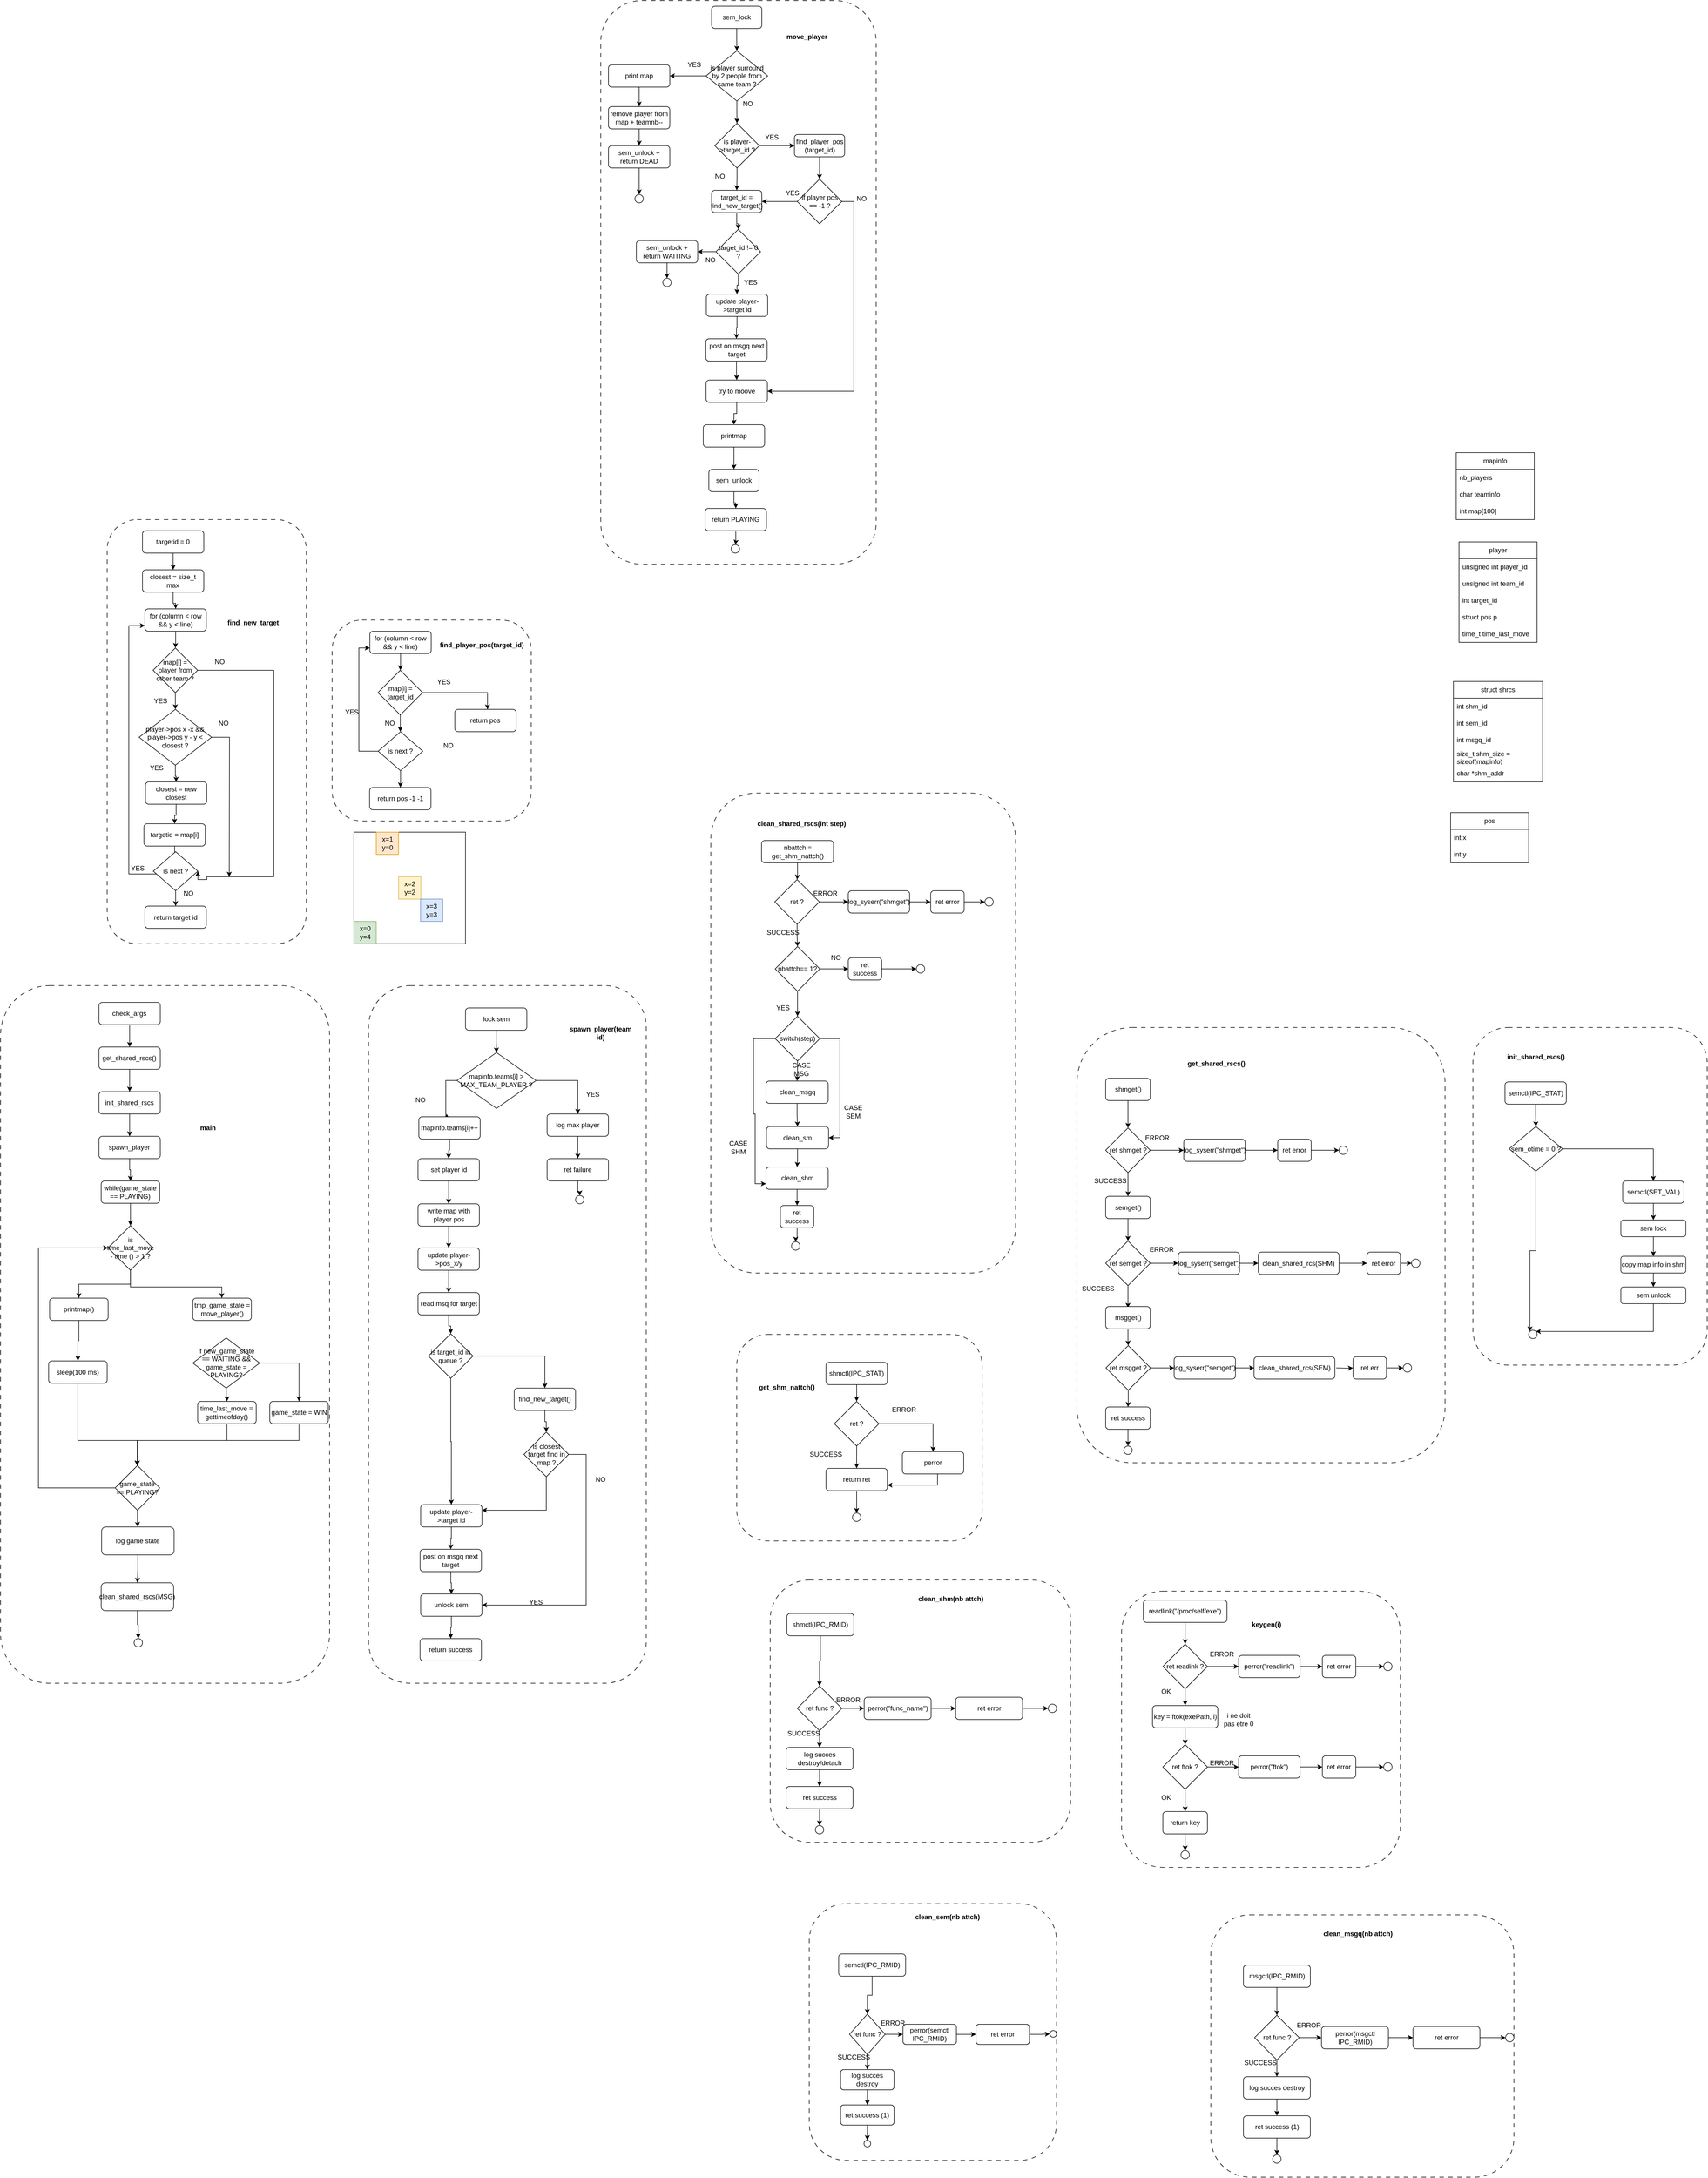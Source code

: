 <mxfile version="20.8.23" type="github">
  <diagram id="C5RBs43oDa-KdzZeNtuy" name="Page-1">
    <mxGraphModel dx="4921" dy="2496" grid="1" gridSize="10" guides="1" tooltips="1" connect="1" arrows="1" fold="1" page="1" pageScale="1" pageWidth="827" pageHeight="1169" math="0" shadow="0">
      <root>
        <mxCell id="WIyWlLk6GJQsqaUBKTNV-0" />
        <mxCell id="WIyWlLk6GJQsqaUBKTNV-1" parent="WIyWlLk6GJQsqaUBKTNV-0" />
        <mxCell id="6zIIAAEkQ7EIbpgCOGtm-390" value="" style="rounded=1;whiteSpace=wrap;html=1;dashed=1;dashPattern=8 8;fillColor=none;" vertex="1" parent="WIyWlLk6GJQsqaUBKTNV-1">
          <mxGeometry x="-993.83" y="-1110" width="493.83" height="1010" as="geometry" />
        </mxCell>
        <mxCell id="6zIIAAEkQ7EIbpgCOGtm-287" value="" style="rounded=1;whiteSpace=wrap;html=1;dashed=1;dashPattern=8 8;fillColor=none;" vertex="1" parent="WIyWlLk6GJQsqaUBKTNV-1">
          <mxGeometry x="-1878.82" y="-180" width="357.08" height="760" as="geometry" />
        </mxCell>
        <mxCell id="6zIIAAEkQ7EIbpgCOGtm-310" value="" style="rounded=1;whiteSpace=wrap;html=1;dashed=1;dashPattern=8 8;fillColor=none;" vertex="1" parent="WIyWlLk6GJQsqaUBKTNV-1">
          <mxGeometry x="-1475.52" width="357.08" height="360" as="geometry" />
        </mxCell>
        <mxCell id="6zIIAAEkQ7EIbpgCOGtm-249" value="" style="rounded=1;whiteSpace=wrap;html=1;dashed=1;dashPattern=8 8;fillColor=none;" vertex="1" parent="WIyWlLk6GJQsqaUBKTNV-1">
          <mxGeometry x="-1410.18" y="655" width="497.93" height="1250" as="geometry" />
        </mxCell>
        <mxCell id="6zIIAAEkQ7EIbpgCOGtm-159" value="" style="rounded=1;whiteSpace=wrap;html=1;dashed=1;dashPattern=8 8;fillColor=none;" vertex="1" parent="WIyWlLk6GJQsqaUBKTNV-1">
          <mxGeometry x="-2070" y="655" width="590" height="1250" as="geometry" />
        </mxCell>
        <mxCell id="6zIIAAEkQ7EIbpgCOGtm-105" value="" style="rounded=1;whiteSpace=wrap;html=1;dashed=1;dashPattern=8 8;fillColor=none;" vertex="1" parent="WIyWlLk6GJQsqaUBKTNV-1">
          <mxGeometry x="570" y="730" width="420" height="605" as="geometry" />
        </mxCell>
        <mxCell id="6zIIAAEkQ7EIbpgCOGtm-97" value="" style="rounded=1;whiteSpace=wrap;html=1;dashed=1;dashPattern=8 8;fillColor=none;" vertex="1" parent="WIyWlLk6GJQsqaUBKTNV-1">
          <mxGeometry x="-796.5" y="310" width="546.5" height="860" as="geometry" />
        </mxCell>
        <mxCell id="erDt9PumL7C5PBTXCDJ7-194" value="" style="rounded=1;whiteSpace=wrap;html=1;dashed=1;dashPattern=8 8;fillColor=none;" parent="WIyWlLk6GJQsqaUBKTNV-1" vertex="1">
          <mxGeometry x="-140" y="730" width="660" height="780" as="geometry" />
        </mxCell>
        <mxCell id="erDt9PumL7C5PBTXCDJ7-108" value="" style="rounded=1;whiteSpace=wrap;html=1;fillColor=none;dashed=1;container=0;dashPattern=8 8;" parent="WIyWlLk6GJQsqaUBKTNV-1" vertex="1">
          <mxGeometry x="-690" y="1720" width="538.5" height="470" as="geometry">
            <mxRectangle x="-760" y="1670" width="50" height="40" as="alternateBounds" />
          </mxGeometry>
        </mxCell>
        <mxCell id="erDt9PumL7C5PBTXCDJ7-33" value="get_shared_rscs()" style="text;strokeColor=none;align=center;fillColor=none;html=1;verticalAlign=middle;whiteSpace=wrap;rounded=0;fontStyle=1" parent="WIyWlLk6GJQsqaUBKTNV-1" vertex="1">
          <mxGeometry x="80" y="780" width="60" height="30" as="geometry" />
        </mxCell>
        <mxCell id="erDt9PumL7C5PBTXCDJ7-39" style="edgeStyle=orthogonalEdgeStyle;rounded=0;orthogonalLoop=1;jettySize=auto;html=1;entryX=0.5;entryY=0;entryDx=0;entryDy=0;" parent="WIyWlLk6GJQsqaUBKTNV-1" source="erDt9PumL7C5PBTXCDJ7-34" target="erDt9PumL7C5PBTXCDJ7-37" edge="1">
          <mxGeometry relative="1" as="geometry" />
        </mxCell>
        <mxCell id="erDt9PumL7C5PBTXCDJ7-34" value="semget()" style="rounded=1;whiteSpace=wrap;html=1;" parent="WIyWlLk6GJQsqaUBKTNV-1" vertex="1">
          <mxGeometry x="-88.5" y="1032.5" width="80" height="40" as="geometry" />
        </mxCell>
        <mxCell id="erDt9PumL7C5PBTXCDJ7-38" style="edgeStyle=orthogonalEdgeStyle;rounded=0;orthogonalLoop=1;jettySize=auto;html=1;entryX=0.5;entryY=0;entryDx=0;entryDy=0;" parent="WIyWlLk6GJQsqaUBKTNV-1" source="erDt9PumL7C5PBTXCDJ7-35" target="erDt9PumL7C5PBTXCDJ7-36" edge="1">
          <mxGeometry relative="1" as="geometry" />
        </mxCell>
        <mxCell id="erDt9PumL7C5PBTXCDJ7-35" value="shmget()" style="rounded=1;whiteSpace=wrap;html=1;" parent="WIyWlLk6GJQsqaUBKTNV-1" vertex="1">
          <mxGeometry x="-88.5" y="821" width="80" height="40" as="geometry" />
        </mxCell>
        <mxCell id="erDt9PumL7C5PBTXCDJ7-45" style="edgeStyle=orthogonalEdgeStyle;rounded=0;orthogonalLoop=1;jettySize=auto;html=1;" parent="WIyWlLk6GJQsqaUBKTNV-1" source="erDt9PumL7C5PBTXCDJ7-36" target="erDt9PumL7C5PBTXCDJ7-41" edge="1">
          <mxGeometry relative="1" as="geometry" />
        </mxCell>
        <mxCell id="erDt9PumL7C5PBTXCDJ7-172" style="edgeStyle=orthogonalEdgeStyle;rounded=0;orthogonalLoop=1;jettySize=auto;html=1;" parent="WIyWlLk6GJQsqaUBKTNV-1" source="erDt9PumL7C5PBTXCDJ7-36" target="erDt9PumL7C5PBTXCDJ7-34" edge="1">
          <mxGeometry relative="1" as="geometry" />
        </mxCell>
        <mxCell id="erDt9PumL7C5PBTXCDJ7-36" value="ret shmget ?" style="rhombus;whiteSpace=wrap;html=1;" parent="WIyWlLk6GJQsqaUBKTNV-1" vertex="1">
          <mxGeometry x="-88.5" y="910" width="80" height="80" as="geometry" />
        </mxCell>
        <mxCell id="erDt9PumL7C5PBTXCDJ7-51" style="edgeStyle=orthogonalEdgeStyle;rounded=0;orthogonalLoop=1;jettySize=auto;html=1;" parent="WIyWlLk6GJQsqaUBKTNV-1" source="erDt9PumL7C5PBTXCDJ7-37" target="erDt9PumL7C5PBTXCDJ7-47" edge="1">
          <mxGeometry relative="1" as="geometry" />
        </mxCell>
        <mxCell id="erDt9PumL7C5PBTXCDJ7-176" style="edgeStyle=orthogonalEdgeStyle;rounded=0;orthogonalLoop=1;jettySize=auto;html=1;" parent="WIyWlLk6GJQsqaUBKTNV-1" source="erDt9PumL7C5PBTXCDJ7-37" edge="1">
          <mxGeometry relative="1" as="geometry">
            <mxPoint x="-48.5" y="1232.5" as="targetPoint" />
          </mxGeometry>
        </mxCell>
        <mxCell id="erDt9PumL7C5PBTXCDJ7-37" value="ret semget ?" style="rhombus;whiteSpace=wrap;html=1;" parent="WIyWlLk6GJQsqaUBKTNV-1" vertex="1">
          <mxGeometry x="-88.5" y="1112.5" width="80" height="80" as="geometry" />
        </mxCell>
        <mxCell id="erDt9PumL7C5PBTXCDJ7-40" style="edgeStyle=orthogonalEdgeStyle;rounded=0;orthogonalLoop=1;jettySize=auto;html=1;" parent="WIyWlLk6GJQsqaUBKTNV-1" source="erDt9PumL7C5PBTXCDJ7-41" target="erDt9PumL7C5PBTXCDJ7-43" edge="1">
          <mxGeometry relative="1" as="geometry" />
        </mxCell>
        <mxCell id="erDt9PumL7C5PBTXCDJ7-41" value="log_syserr(&quot;shmget&quot;)" style="rounded=1;whiteSpace=wrap;html=1;" parent="WIyWlLk6GJQsqaUBKTNV-1" vertex="1">
          <mxGeometry x="51.5" y="930" width="110" height="40" as="geometry" />
        </mxCell>
        <mxCell id="erDt9PumL7C5PBTXCDJ7-42" style="edgeStyle=orthogonalEdgeStyle;rounded=0;orthogonalLoop=1;jettySize=auto;html=1;entryX=0;entryY=0.5;entryDx=0;entryDy=0;" parent="WIyWlLk6GJQsqaUBKTNV-1" source="erDt9PumL7C5PBTXCDJ7-43" target="erDt9PumL7C5PBTXCDJ7-44" edge="1">
          <mxGeometry relative="1" as="geometry" />
        </mxCell>
        <mxCell id="erDt9PumL7C5PBTXCDJ7-43" value="ret error" style="rounded=1;whiteSpace=wrap;html=1;" parent="WIyWlLk6GJQsqaUBKTNV-1" vertex="1">
          <mxGeometry x="220" y="930" width="60" height="40" as="geometry" />
        </mxCell>
        <mxCell id="erDt9PumL7C5PBTXCDJ7-44" value="" style="ellipse;whiteSpace=wrap;html=1;aspect=fixed;" parent="WIyWlLk6GJQsqaUBKTNV-1" vertex="1">
          <mxGeometry x="330" y="942.5" width="15" height="15" as="geometry" />
        </mxCell>
        <mxCell id="erDt9PumL7C5PBTXCDJ7-169" style="edgeStyle=orthogonalEdgeStyle;rounded=0;orthogonalLoop=1;jettySize=auto;html=1;entryX=0;entryY=0.5;entryDx=0;entryDy=0;" parent="WIyWlLk6GJQsqaUBKTNV-1" source="erDt9PumL7C5PBTXCDJ7-47" target="erDt9PumL7C5PBTXCDJ7-167" edge="1">
          <mxGeometry relative="1" as="geometry" />
        </mxCell>
        <mxCell id="erDt9PumL7C5PBTXCDJ7-47" value="log_syserr(&quot;semget&quot;)" style="rounded=1;whiteSpace=wrap;html=1;" parent="WIyWlLk6GJQsqaUBKTNV-1" vertex="1">
          <mxGeometry x="41.5" y="1132.5" width="110" height="40" as="geometry" />
        </mxCell>
        <mxCell id="erDt9PumL7C5PBTXCDJ7-48" style="edgeStyle=orthogonalEdgeStyle;rounded=0;orthogonalLoop=1;jettySize=auto;html=1;entryX=0;entryY=0.5;entryDx=0;entryDy=0;" parent="WIyWlLk6GJQsqaUBKTNV-1" source="erDt9PumL7C5PBTXCDJ7-49" target="erDt9PumL7C5PBTXCDJ7-50" edge="1">
          <mxGeometry relative="1" as="geometry" />
        </mxCell>
        <mxCell id="erDt9PumL7C5PBTXCDJ7-49" value="ret error" style="rounded=1;whiteSpace=wrap;html=1;" parent="WIyWlLk6GJQsqaUBKTNV-1" vertex="1">
          <mxGeometry x="380" y="1132.5" width="60" height="40" as="geometry" />
        </mxCell>
        <mxCell id="erDt9PumL7C5PBTXCDJ7-50" value="" style="ellipse;whiteSpace=wrap;html=1;aspect=fixed;" parent="WIyWlLk6GJQsqaUBKTNV-1" vertex="1">
          <mxGeometry x="460" y="1145" width="15" height="15" as="geometry" />
        </mxCell>
        <mxCell id="erDt9PumL7C5PBTXCDJ7-75" value="" style="group" parent="WIyWlLk6GJQsqaUBKTNV-1" vertex="1" connectable="0">
          <mxGeometry x="-750" y="1280" width="440" height="370" as="geometry" />
        </mxCell>
        <mxCell id="erDt9PumL7C5PBTXCDJ7-74" value="" style="rounded=1;whiteSpace=wrap;html=1;dashed=1;dashPattern=8 8;fillColor=none;" parent="erDt9PumL7C5PBTXCDJ7-75" vertex="1">
          <mxGeometry width="440" height="370" as="geometry" />
        </mxCell>
        <mxCell id="erDt9PumL7C5PBTXCDJ7-53" value="shmctl(IPC_STAT)" style="rounded=1;whiteSpace=wrap;html=1;" parent="erDt9PumL7C5PBTXCDJ7-75" vertex="1">
          <mxGeometry x="160" y="50" width="110" height="40" as="geometry" />
        </mxCell>
        <mxCell id="erDt9PumL7C5PBTXCDJ7-54" value="ret ?" style="rhombus;whiteSpace=wrap;html=1;" parent="erDt9PumL7C5PBTXCDJ7-75" vertex="1">
          <mxGeometry x="175" y="120" width="80" height="80" as="geometry" />
        </mxCell>
        <mxCell id="erDt9PumL7C5PBTXCDJ7-61" style="edgeStyle=orthogonalEdgeStyle;rounded=0;orthogonalLoop=1;jettySize=auto;html=1;" parent="erDt9PumL7C5PBTXCDJ7-75" source="erDt9PumL7C5PBTXCDJ7-53" target="erDt9PumL7C5PBTXCDJ7-54" edge="1">
          <mxGeometry relative="1" as="geometry" />
        </mxCell>
        <mxCell id="erDt9PumL7C5PBTXCDJ7-56" value="perror" style="rounded=1;whiteSpace=wrap;html=1;" parent="erDt9PumL7C5PBTXCDJ7-75" vertex="1">
          <mxGeometry x="297" y="210" width="110" height="40" as="geometry" />
        </mxCell>
        <mxCell id="erDt9PumL7C5PBTXCDJ7-60" style="edgeStyle=orthogonalEdgeStyle;rounded=0;orthogonalLoop=1;jettySize=auto;html=1;" parent="erDt9PumL7C5PBTXCDJ7-75" source="erDt9PumL7C5PBTXCDJ7-54" target="erDt9PumL7C5PBTXCDJ7-56" edge="1">
          <mxGeometry relative="1" as="geometry" />
        </mxCell>
        <mxCell id="erDt9PumL7C5PBTXCDJ7-65" value="return ret" style="rounded=1;whiteSpace=wrap;html=1;" parent="erDt9PumL7C5PBTXCDJ7-75" vertex="1">
          <mxGeometry x="160" y="240" width="110" height="40" as="geometry" />
        </mxCell>
        <mxCell id="erDt9PumL7C5PBTXCDJ7-69" style="edgeStyle=orthogonalEdgeStyle;rounded=0;orthogonalLoop=1;jettySize=auto;html=1;" parent="erDt9PumL7C5PBTXCDJ7-75" source="erDt9PumL7C5PBTXCDJ7-54" target="erDt9PumL7C5PBTXCDJ7-65" edge="1">
          <mxGeometry relative="1" as="geometry" />
        </mxCell>
        <mxCell id="erDt9PumL7C5PBTXCDJ7-70" style="edgeStyle=orthogonalEdgeStyle;rounded=0;orthogonalLoop=1;jettySize=auto;html=1;entryX=1;entryY=0.75;entryDx=0;entryDy=0;" parent="erDt9PumL7C5PBTXCDJ7-75" source="erDt9PumL7C5PBTXCDJ7-56" target="erDt9PumL7C5PBTXCDJ7-65" edge="1">
          <mxGeometry relative="1" as="geometry">
            <Array as="points">
              <mxPoint x="360" y="270" />
            </Array>
          </mxGeometry>
        </mxCell>
        <mxCell id="erDt9PumL7C5PBTXCDJ7-66" value="" style="ellipse;whiteSpace=wrap;html=1;aspect=fixed;" parent="erDt9PumL7C5PBTXCDJ7-75" vertex="1">
          <mxGeometry x="207.5" y="320" width="15" height="15" as="geometry" />
        </mxCell>
        <mxCell id="erDt9PumL7C5PBTXCDJ7-68" style="edgeStyle=orthogonalEdgeStyle;rounded=0;orthogonalLoop=1;jettySize=auto;html=1;entryX=0.5;entryY=0;entryDx=0;entryDy=0;" parent="erDt9PumL7C5PBTXCDJ7-75" source="erDt9PumL7C5PBTXCDJ7-65" target="erDt9PumL7C5PBTXCDJ7-66" edge="1">
          <mxGeometry relative="1" as="geometry" />
        </mxCell>
        <mxCell id="erDt9PumL7C5PBTXCDJ7-71" value="ERROR" style="text;strokeColor=none;align=center;fillColor=none;html=1;verticalAlign=middle;whiteSpace=wrap;rounded=0;" parent="erDt9PumL7C5PBTXCDJ7-75" vertex="1">
          <mxGeometry x="270" y="120" width="60" height="30" as="geometry" />
        </mxCell>
        <mxCell id="erDt9PumL7C5PBTXCDJ7-72" value="SUCCESS" style="text;strokeColor=none;align=center;fillColor=none;html=1;verticalAlign=middle;whiteSpace=wrap;rounded=0;" parent="erDt9PumL7C5PBTXCDJ7-75" vertex="1">
          <mxGeometry x="130" y="200" width="60" height="30" as="geometry" />
        </mxCell>
        <mxCell id="erDt9PumL7C5PBTXCDJ7-73" value="get_shm_nattch()" style="text;strokeColor=none;align=center;fillColor=none;html=1;verticalAlign=middle;whiteSpace=wrap;rounded=0;fontStyle=1" parent="erDt9PumL7C5PBTXCDJ7-75" vertex="1">
          <mxGeometry x="60" y="80" width="60" height="30" as="geometry" />
        </mxCell>
        <mxCell id="erDt9PumL7C5PBTXCDJ7-52" value="clean_shm(nb attch)" style="text;strokeColor=none;align=center;fillColor=none;html=1;verticalAlign=middle;whiteSpace=wrap;rounded=0;fontStyle=1" parent="WIyWlLk6GJQsqaUBKTNV-1" vertex="1">
          <mxGeometry x="-441.5" y="1739" width="150" height="30" as="geometry" />
        </mxCell>
        <mxCell id="erDt9PumL7C5PBTXCDJ7-76" value="shmctl(IPC_RMID)" style="rounded=1;whiteSpace=wrap;html=1;" parent="WIyWlLk6GJQsqaUBKTNV-1" vertex="1">
          <mxGeometry x="-660" y="1780" width="120" height="40" as="geometry" />
        </mxCell>
        <mxCell id="erDt9PumL7C5PBTXCDJ7-86" value="ret func ?" style="rhombus;whiteSpace=wrap;html=1;fillColor=none;" parent="WIyWlLk6GJQsqaUBKTNV-1" vertex="1">
          <mxGeometry x="-641.5" y="1910" width="80" height="80" as="geometry" />
        </mxCell>
        <mxCell id="erDt9PumL7C5PBTXCDJ7-88" style="edgeStyle=orthogonalEdgeStyle;rounded=0;orthogonalLoop=1;jettySize=auto;html=1;" parent="WIyWlLk6GJQsqaUBKTNV-1" source="erDt9PumL7C5PBTXCDJ7-76" target="erDt9PumL7C5PBTXCDJ7-86" edge="1">
          <mxGeometry relative="1" as="geometry" />
        </mxCell>
        <mxCell id="erDt9PumL7C5PBTXCDJ7-90" value="perror(&quot;func_name&quot;)" style="rounded=1;whiteSpace=wrap;html=1;" parent="WIyWlLk6GJQsqaUBKTNV-1" vertex="1">
          <mxGeometry x="-521.5" y="1930" width="120" height="40" as="geometry" />
        </mxCell>
        <mxCell id="erDt9PumL7C5PBTXCDJ7-91" style="edgeStyle=orthogonalEdgeStyle;rounded=0;orthogonalLoop=1;jettySize=auto;html=1;" parent="WIyWlLk6GJQsqaUBKTNV-1" source="erDt9PumL7C5PBTXCDJ7-86" target="erDt9PumL7C5PBTXCDJ7-90" edge="1">
          <mxGeometry relative="1" as="geometry" />
        </mxCell>
        <mxCell id="erDt9PumL7C5PBTXCDJ7-93" value="ret error" style="rounded=1;whiteSpace=wrap;html=1;" parent="WIyWlLk6GJQsqaUBKTNV-1" vertex="1">
          <mxGeometry x="-357.5" y="1930" width="120" height="40" as="geometry" />
        </mxCell>
        <mxCell id="erDt9PumL7C5PBTXCDJ7-94" style="edgeStyle=orthogonalEdgeStyle;rounded=0;orthogonalLoop=1;jettySize=auto;html=1;" parent="WIyWlLk6GJQsqaUBKTNV-1" source="erDt9PumL7C5PBTXCDJ7-90" target="erDt9PumL7C5PBTXCDJ7-93" edge="1">
          <mxGeometry relative="1" as="geometry" />
        </mxCell>
        <mxCell id="erDt9PumL7C5PBTXCDJ7-95" value="" style="ellipse;whiteSpace=wrap;html=1;aspect=fixed;" parent="WIyWlLk6GJQsqaUBKTNV-1" vertex="1">
          <mxGeometry x="-191.5" y="1942.5" width="15" height="15" as="geometry" />
        </mxCell>
        <mxCell id="erDt9PumL7C5PBTXCDJ7-99" style="edgeStyle=orthogonalEdgeStyle;rounded=0;orthogonalLoop=1;jettySize=auto;html=1;entryX=0;entryY=0.5;entryDx=0;entryDy=0;" parent="WIyWlLk6GJQsqaUBKTNV-1" source="erDt9PumL7C5PBTXCDJ7-93" target="erDt9PumL7C5PBTXCDJ7-95" edge="1">
          <mxGeometry relative="1" as="geometry" />
        </mxCell>
        <mxCell id="erDt9PumL7C5PBTXCDJ7-100" value="log succes destroy/detach" style="rounded=1;whiteSpace=wrap;html=1;" parent="WIyWlLk6GJQsqaUBKTNV-1" vertex="1">
          <mxGeometry x="-661.5" y="2020" width="120" height="40" as="geometry" />
        </mxCell>
        <mxCell id="erDt9PumL7C5PBTXCDJ7-101" style="edgeStyle=orthogonalEdgeStyle;rounded=0;orthogonalLoop=1;jettySize=auto;html=1;" parent="WIyWlLk6GJQsqaUBKTNV-1" source="erDt9PumL7C5PBTXCDJ7-86" target="erDt9PumL7C5PBTXCDJ7-100" edge="1">
          <mxGeometry relative="1" as="geometry" />
        </mxCell>
        <mxCell id="erDt9PumL7C5PBTXCDJ7-102" value="ret success" style="rounded=1;whiteSpace=wrap;html=1;" parent="WIyWlLk6GJQsqaUBKTNV-1" vertex="1">
          <mxGeometry x="-661.5" y="2090" width="120" height="40" as="geometry" />
        </mxCell>
        <mxCell id="erDt9PumL7C5PBTXCDJ7-103" style="edgeStyle=orthogonalEdgeStyle;rounded=0;orthogonalLoop=1;jettySize=auto;html=1;" parent="WIyWlLk6GJQsqaUBKTNV-1" source="erDt9PumL7C5PBTXCDJ7-100" target="erDt9PumL7C5PBTXCDJ7-102" edge="1">
          <mxGeometry relative="1" as="geometry" />
        </mxCell>
        <mxCell id="erDt9PumL7C5PBTXCDJ7-104" value="" style="ellipse;whiteSpace=wrap;html=1;aspect=fixed;" parent="WIyWlLk6GJQsqaUBKTNV-1" vertex="1">
          <mxGeometry x="-609" y="2160" width="15" height="15" as="geometry" />
        </mxCell>
        <mxCell id="erDt9PumL7C5PBTXCDJ7-107" style="edgeStyle=orthogonalEdgeStyle;rounded=0;orthogonalLoop=1;jettySize=auto;html=1;entryX=0.5;entryY=0;entryDx=0;entryDy=0;" parent="WIyWlLk6GJQsqaUBKTNV-1" source="erDt9PumL7C5PBTXCDJ7-102" target="erDt9PumL7C5PBTXCDJ7-104" edge="1">
          <mxGeometry relative="1" as="geometry" />
        </mxCell>
        <mxCell id="erDt9PumL7C5PBTXCDJ7-111" value="" style="rounded=1;whiteSpace=wrap;html=1;fillColor=none;dashed=1;container=0;dashPattern=8 8;" parent="WIyWlLk6GJQsqaUBKTNV-1" vertex="1">
          <mxGeometry x="-620" y="2300" width="443.5" height="460" as="geometry">
            <mxRectangle x="-760" y="1670" width="50" height="40" as="alternateBounds" />
          </mxGeometry>
        </mxCell>
        <mxCell id="erDt9PumL7C5PBTXCDJ7-112" value="clean_sem(nb attch)" style="text;strokeColor=none;align=center;fillColor=none;html=1;verticalAlign=middle;whiteSpace=wrap;rounded=0;fontStyle=1" parent="WIyWlLk6GJQsqaUBKTNV-1" vertex="1">
          <mxGeometry x="-447.25" y="2309" width="150" height="30" as="geometry" />
        </mxCell>
        <mxCell id="erDt9PumL7C5PBTXCDJ7-113" value="semctl(IPC_RMID)" style="rounded=1;whiteSpace=wrap;html=1;" parent="WIyWlLk6GJQsqaUBKTNV-1" vertex="1">
          <mxGeometry x="-567.25" y="2390" width="120" height="40" as="geometry" />
        </mxCell>
        <mxCell id="erDt9PumL7C5PBTXCDJ7-119" style="edgeStyle=orthogonalEdgeStyle;rounded=0;orthogonalLoop=1;jettySize=auto;html=1;" parent="WIyWlLk6GJQsqaUBKTNV-1" source="erDt9PumL7C5PBTXCDJ7-113" target="erDt9PumL7C5PBTXCDJ7-118" edge="1">
          <mxGeometry relative="1" as="geometry" />
        </mxCell>
        <mxCell id="6zIIAAEkQ7EIbpgCOGtm-114" style="edgeStyle=orthogonalEdgeStyle;rounded=0;orthogonalLoop=1;jettySize=auto;html=1;" edge="1" parent="WIyWlLk6GJQsqaUBKTNV-1" source="erDt9PumL7C5PBTXCDJ7-135" target="6zIIAAEkQ7EIbpgCOGtm-110">
          <mxGeometry relative="1" as="geometry" />
        </mxCell>
        <mxCell id="erDt9PumL7C5PBTXCDJ7-135" value="semctl(IPC_STAT)" style="rounded=1;whiteSpace=wrap;html=1;" parent="WIyWlLk6GJQsqaUBKTNV-1" vertex="1">
          <mxGeometry x="627.5" y="827.5" width="110" height="40" as="geometry" />
        </mxCell>
        <mxCell id="erDt9PumL7C5PBTXCDJ7-166" value="" style="group" parent="WIyWlLk6GJQsqaUBKTNV-1" vertex="1" connectable="0">
          <mxGeometry x="-60" y="1740" width="500" height="495" as="geometry" />
        </mxCell>
        <mxCell id="erDt9PumL7C5PBTXCDJ7-164" value="" style="rounded=1;whiteSpace=wrap;html=1;fillColor=none;dashed=1;dashPattern=8 8;" parent="erDt9PumL7C5PBTXCDJ7-166" vertex="1">
          <mxGeometry width="500" height="495" as="geometry" />
        </mxCell>
        <mxCell id="erDt9PumL7C5PBTXCDJ7-0" value="readlink(&quot;/proc/self/exe&quot;)" style="rounded=1;whiteSpace=wrap;html=1;" parent="erDt9PumL7C5PBTXCDJ7-166" vertex="1">
          <mxGeometry x="39" y="16" width="150" height="40" as="geometry" />
        </mxCell>
        <mxCell id="erDt9PumL7C5PBTXCDJ7-1" value="ret readink ?" style="rhombus;whiteSpace=wrap;html=1;" parent="erDt9PumL7C5PBTXCDJ7-166" vertex="1">
          <mxGeometry x="74" y="95" width="80" height="80" as="geometry" />
        </mxCell>
        <mxCell id="erDt9PumL7C5PBTXCDJ7-8" style="edgeStyle=orthogonalEdgeStyle;rounded=0;orthogonalLoop=1;jettySize=auto;html=1;" parent="erDt9PumL7C5PBTXCDJ7-166" source="erDt9PumL7C5PBTXCDJ7-0" target="erDt9PumL7C5PBTXCDJ7-1" edge="1">
          <mxGeometry relative="1" as="geometry" />
        </mxCell>
        <mxCell id="erDt9PumL7C5PBTXCDJ7-2" value="perror(&quot;readlink&quot;)" style="rounded=1;whiteSpace=wrap;html=1;" parent="erDt9PumL7C5PBTXCDJ7-166" vertex="1">
          <mxGeometry x="210" y="115" width="110" height="40" as="geometry" />
        </mxCell>
        <mxCell id="erDt9PumL7C5PBTXCDJ7-7" style="edgeStyle=orthogonalEdgeStyle;rounded=0;orthogonalLoop=1;jettySize=auto;html=1;" parent="erDt9PumL7C5PBTXCDJ7-166" source="erDt9PumL7C5PBTXCDJ7-1" target="erDt9PumL7C5PBTXCDJ7-2" edge="1">
          <mxGeometry relative="1" as="geometry" />
        </mxCell>
        <mxCell id="erDt9PumL7C5PBTXCDJ7-3" value="ret error" style="rounded=1;whiteSpace=wrap;html=1;" parent="erDt9PumL7C5PBTXCDJ7-166" vertex="1">
          <mxGeometry x="360" y="115" width="60" height="40" as="geometry" />
        </mxCell>
        <mxCell id="erDt9PumL7C5PBTXCDJ7-6" style="edgeStyle=orthogonalEdgeStyle;rounded=0;orthogonalLoop=1;jettySize=auto;html=1;" parent="erDt9PumL7C5PBTXCDJ7-166" source="erDt9PumL7C5PBTXCDJ7-2" target="erDt9PumL7C5PBTXCDJ7-3" edge="1">
          <mxGeometry relative="1" as="geometry" />
        </mxCell>
        <mxCell id="erDt9PumL7C5PBTXCDJ7-4" value="" style="ellipse;whiteSpace=wrap;html=1;aspect=fixed;" parent="erDt9PumL7C5PBTXCDJ7-166" vertex="1">
          <mxGeometry x="470" y="127.5" width="15" height="15" as="geometry" />
        </mxCell>
        <mxCell id="erDt9PumL7C5PBTXCDJ7-5" style="edgeStyle=orthogonalEdgeStyle;rounded=0;orthogonalLoop=1;jettySize=auto;html=1;entryX=0;entryY=0.5;entryDx=0;entryDy=0;" parent="erDt9PumL7C5PBTXCDJ7-166" source="erDt9PumL7C5PBTXCDJ7-3" target="erDt9PumL7C5PBTXCDJ7-4" edge="1">
          <mxGeometry relative="1" as="geometry" />
        </mxCell>
        <mxCell id="erDt9PumL7C5PBTXCDJ7-9" value="key = ftok(exePath, i)" style="rounded=1;whiteSpace=wrap;html=1;" parent="erDt9PumL7C5PBTXCDJ7-166" vertex="1">
          <mxGeometry x="55.5" y="205" width="117" height="40" as="geometry" />
        </mxCell>
        <mxCell id="erDt9PumL7C5PBTXCDJ7-10" style="edgeStyle=orthogonalEdgeStyle;rounded=0;orthogonalLoop=1;jettySize=auto;html=1;" parent="erDt9PumL7C5PBTXCDJ7-166" source="erDt9PumL7C5PBTXCDJ7-1" target="erDt9PumL7C5PBTXCDJ7-9" edge="1">
          <mxGeometry relative="1" as="geometry" />
        </mxCell>
        <mxCell id="erDt9PumL7C5PBTXCDJ7-12" value="perror(&quot;ftok&quot;)" style="rounded=1;whiteSpace=wrap;html=1;" parent="erDt9PumL7C5PBTXCDJ7-166" vertex="1">
          <mxGeometry x="210" y="295" width="110" height="40" as="geometry" />
        </mxCell>
        <mxCell id="erDt9PumL7C5PBTXCDJ7-14" value="ret error" style="rounded=1;whiteSpace=wrap;html=1;" parent="erDt9PumL7C5PBTXCDJ7-166" vertex="1">
          <mxGeometry x="360" y="295" width="60" height="40" as="geometry" />
        </mxCell>
        <mxCell id="erDt9PumL7C5PBTXCDJ7-11" style="edgeStyle=orthogonalEdgeStyle;rounded=0;orthogonalLoop=1;jettySize=auto;html=1;" parent="erDt9PumL7C5PBTXCDJ7-166" source="erDt9PumL7C5PBTXCDJ7-12" target="erDt9PumL7C5PBTXCDJ7-14" edge="1">
          <mxGeometry relative="1" as="geometry" />
        </mxCell>
        <mxCell id="erDt9PumL7C5PBTXCDJ7-15" value="" style="ellipse;whiteSpace=wrap;html=1;aspect=fixed;" parent="erDt9PumL7C5PBTXCDJ7-166" vertex="1">
          <mxGeometry x="470" y="307.5" width="15" height="15" as="geometry" />
        </mxCell>
        <mxCell id="erDt9PumL7C5PBTXCDJ7-13" style="edgeStyle=orthogonalEdgeStyle;rounded=0;orthogonalLoop=1;jettySize=auto;html=1;entryX=0;entryY=0.5;entryDx=0;entryDy=0;" parent="erDt9PumL7C5PBTXCDJ7-166" source="erDt9PumL7C5PBTXCDJ7-14" target="erDt9PumL7C5PBTXCDJ7-15" edge="1">
          <mxGeometry relative="1" as="geometry" />
        </mxCell>
        <mxCell id="erDt9PumL7C5PBTXCDJ7-17" value="return key" style="rounded=1;whiteSpace=wrap;html=1;" parent="erDt9PumL7C5PBTXCDJ7-166" vertex="1">
          <mxGeometry x="74" y="395" width="80" height="40" as="geometry" />
        </mxCell>
        <mxCell id="erDt9PumL7C5PBTXCDJ7-20" style="edgeStyle=orthogonalEdgeStyle;rounded=0;orthogonalLoop=1;jettySize=auto;html=1;" parent="erDt9PumL7C5PBTXCDJ7-166" source="erDt9PumL7C5PBTXCDJ7-18" target="erDt9PumL7C5PBTXCDJ7-12" edge="1">
          <mxGeometry relative="1" as="geometry" />
        </mxCell>
        <mxCell id="erDt9PumL7C5PBTXCDJ7-21" style="edgeStyle=orthogonalEdgeStyle;rounded=0;orthogonalLoop=1;jettySize=auto;html=1;entryX=0.5;entryY=0;entryDx=0;entryDy=0;" parent="erDt9PumL7C5PBTXCDJ7-166" source="erDt9PumL7C5PBTXCDJ7-18" target="erDt9PumL7C5PBTXCDJ7-17" edge="1">
          <mxGeometry relative="1" as="geometry" />
        </mxCell>
        <mxCell id="erDt9PumL7C5PBTXCDJ7-18" value="ret ftok ?" style="rhombus;whiteSpace=wrap;html=1;" parent="erDt9PumL7C5PBTXCDJ7-166" vertex="1">
          <mxGeometry x="74" y="275" width="80" height="80" as="geometry" />
        </mxCell>
        <mxCell id="erDt9PumL7C5PBTXCDJ7-19" style="edgeStyle=orthogonalEdgeStyle;rounded=0;orthogonalLoop=1;jettySize=auto;html=1;" parent="erDt9PumL7C5PBTXCDJ7-166" source="erDt9PumL7C5PBTXCDJ7-9" target="erDt9PumL7C5PBTXCDJ7-18" edge="1">
          <mxGeometry relative="1" as="geometry" />
        </mxCell>
        <mxCell id="erDt9PumL7C5PBTXCDJ7-22" value="ERROR" style="text;strokeColor=none;align=center;fillColor=none;html=1;verticalAlign=middle;whiteSpace=wrap;rounded=0;" parent="erDt9PumL7C5PBTXCDJ7-166" vertex="1">
          <mxGeometry x="150" y="97.5" width="60" height="30" as="geometry" />
        </mxCell>
        <mxCell id="erDt9PumL7C5PBTXCDJ7-23" value="ERROR" style="text;strokeColor=none;align=center;fillColor=none;html=1;verticalAlign=middle;whiteSpace=wrap;rounded=0;" parent="erDt9PumL7C5PBTXCDJ7-166" vertex="1">
          <mxGeometry x="150" y="292.5" width="60" height="30" as="geometry" />
        </mxCell>
        <mxCell id="erDt9PumL7C5PBTXCDJ7-25" value="OK" style="text;strokeColor=none;align=center;fillColor=none;html=1;verticalAlign=middle;whiteSpace=wrap;rounded=0;" parent="erDt9PumL7C5PBTXCDJ7-166" vertex="1">
          <mxGeometry x="50" y="355" width="60" height="30" as="geometry" />
        </mxCell>
        <mxCell id="erDt9PumL7C5PBTXCDJ7-27" value="OK" style="text;strokeColor=none;align=center;fillColor=none;html=1;verticalAlign=middle;whiteSpace=wrap;rounded=0;" parent="erDt9PumL7C5PBTXCDJ7-166" vertex="1">
          <mxGeometry x="50" y="165" width="60" height="30" as="geometry" />
        </mxCell>
        <mxCell id="erDt9PumL7C5PBTXCDJ7-28" value="" style="ellipse;whiteSpace=wrap;html=1;aspect=fixed;" parent="erDt9PumL7C5PBTXCDJ7-166" vertex="1">
          <mxGeometry x="106.5" y="465" width="15" height="15" as="geometry" />
        </mxCell>
        <mxCell id="erDt9PumL7C5PBTXCDJ7-31" style="edgeStyle=orthogonalEdgeStyle;rounded=0;orthogonalLoop=1;jettySize=auto;html=1;entryX=0.5;entryY=0;entryDx=0;entryDy=0;" parent="erDt9PumL7C5PBTXCDJ7-166" source="erDt9PumL7C5PBTXCDJ7-17" target="erDt9PumL7C5PBTXCDJ7-28" edge="1">
          <mxGeometry relative="1" as="geometry" />
        </mxCell>
        <mxCell id="erDt9PumL7C5PBTXCDJ7-32" value="keygen(i)" style="text;strokeColor=none;align=center;fillColor=none;html=1;verticalAlign=middle;whiteSpace=wrap;rounded=0;fontStyle=1" parent="erDt9PumL7C5PBTXCDJ7-166" vertex="1">
          <mxGeometry x="230" y="45" width="60" height="30" as="geometry" />
        </mxCell>
        <mxCell id="6zIIAAEkQ7EIbpgCOGtm-0" value="i ne doit pas etre 0" style="text;strokeColor=none;align=center;fillColor=none;html=1;verticalAlign=middle;whiteSpace=wrap;rounded=0;" vertex="1" parent="erDt9PumL7C5PBTXCDJ7-166">
          <mxGeometry x="180" y="215" width="60" height="30" as="geometry" />
        </mxCell>
        <mxCell id="6zIIAAEkQ7EIbpgCOGtm-108" style="edgeStyle=orthogonalEdgeStyle;rounded=0;orthogonalLoop=1;jettySize=auto;html=1;" edge="1" parent="WIyWlLk6GJQsqaUBKTNV-1" source="erDt9PumL7C5PBTXCDJ7-167" target="erDt9PumL7C5PBTXCDJ7-49">
          <mxGeometry relative="1" as="geometry" />
        </mxCell>
        <mxCell id="erDt9PumL7C5PBTXCDJ7-167" value="clean_shared_rcs(SHM)" style="rounded=1;whiteSpace=wrap;html=1;" parent="WIyWlLk6GJQsqaUBKTNV-1" vertex="1">
          <mxGeometry x="185" y="1132.5" width="145" height="40" as="geometry" />
        </mxCell>
        <mxCell id="erDt9PumL7C5PBTXCDJ7-173" value="SUCCESS" style="text;strokeColor=none;align=center;fillColor=none;html=1;verticalAlign=middle;whiteSpace=wrap;rounded=0;" parent="WIyWlLk6GJQsqaUBKTNV-1" vertex="1">
          <mxGeometry x="-110" y="990" width="60" height="30" as="geometry" />
        </mxCell>
        <mxCell id="erDt9PumL7C5PBTXCDJ7-174" value="ERROR" style="text;strokeColor=none;align=center;fillColor=none;html=1;verticalAlign=middle;whiteSpace=wrap;rounded=0;" parent="WIyWlLk6GJQsqaUBKTNV-1" vertex="1">
          <mxGeometry x="-25.75" y="912.5" width="60" height="30" as="geometry" />
        </mxCell>
        <mxCell id="erDt9PumL7C5PBTXCDJ7-175" value="ERROR" style="text;strokeColor=none;align=center;fillColor=none;html=1;verticalAlign=middle;whiteSpace=wrap;rounded=0;" parent="WIyWlLk6GJQsqaUBKTNV-1" vertex="1">
          <mxGeometry x="-18.5" y="1112.5" width="60" height="30" as="geometry" />
        </mxCell>
        <mxCell id="erDt9PumL7C5PBTXCDJ7-177" value="SUCCESS" style="text;strokeColor=none;align=center;fillColor=none;html=1;verticalAlign=middle;whiteSpace=wrap;rounded=0;" parent="WIyWlLk6GJQsqaUBKTNV-1" vertex="1">
          <mxGeometry x="-132.5" y="1182.5" width="60" height="30" as="geometry" />
        </mxCell>
        <mxCell id="6zIIAAEkQ7EIbpgCOGtm-3" style="edgeStyle=orthogonalEdgeStyle;rounded=0;orthogonalLoop=1;jettySize=auto;html=1;" edge="1" parent="WIyWlLk6GJQsqaUBKTNV-1" source="6zIIAAEkQ7EIbpgCOGtm-1" target="6zIIAAEkQ7EIbpgCOGtm-2">
          <mxGeometry relative="1" as="geometry" />
        </mxCell>
        <mxCell id="6zIIAAEkQ7EIbpgCOGtm-1" value="msgget()" style="rounded=1;whiteSpace=wrap;html=1;" vertex="1" parent="WIyWlLk6GJQsqaUBKTNV-1">
          <mxGeometry x="-88.5" y="1230" width="80" height="40" as="geometry" />
        </mxCell>
        <mxCell id="6zIIAAEkQ7EIbpgCOGtm-19" style="edgeStyle=orthogonalEdgeStyle;rounded=0;orthogonalLoop=1;jettySize=auto;html=1;entryX=0;entryY=0.5;entryDx=0;entryDy=0;" edge="1" parent="WIyWlLk6GJQsqaUBKTNV-1" source="6zIIAAEkQ7EIbpgCOGtm-2" target="6zIIAAEkQ7EIbpgCOGtm-5">
          <mxGeometry relative="1" as="geometry" />
        </mxCell>
        <mxCell id="6zIIAAEkQ7EIbpgCOGtm-23" style="edgeStyle=orthogonalEdgeStyle;rounded=0;orthogonalLoop=1;jettySize=auto;html=1;" edge="1" parent="WIyWlLk6GJQsqaUBKTNV-1" source="6zIIAAEkQ7EIbpgCOGtm-2" target="6zIIAAEkQ7EIbpgCOGtm-21">
          <mxGeometry relative="1" as="geometry" />
        </mxCell>
        <mxCell id="6zIIAAEkQ7EIbpgCOGtm-2" value="ret msgget ?" style="rhombus;whiteSpace=wrap;html=1;" vertex="1" parent="WIyWlLk6GJQsqaUBKTNV-1">
          <mxGeometry x="-88" y="1300" width="80" height="80" as="geometry" />
        </mxCell>
        <mxCell id="6zIIAAEkQ7EIbpgCOGtm-4" style="edgeStyle=orthogonalEdgeStyle;rounded=0;orthogonalLoop=1;jettySize=auto;html=1;entryX=0;entryY=0.5;entryDx=0;entryDy=0;" edge="1" parent="WIyWlLk6GJQsqaUBKTNV-1" source="6zIIAAEkQ7EIbpgCOGtm-5">
          <mxGeometry relative="1" as="geometry">
            <mxPoint x="177.75" y="1340" as="targetPoint" />
          </mxGeometry>
        </mxCell>
        <mxCell id="6zIIAAEkQ7EIbpgCOGtm-5" value="log_syserr(&quot;semget&quot;)" style="rounded=1;whiteSpace=wrap;html=1;" vertex="1" parent="WIyWlLk6GJQsqaUBKTNV-1">
          <mxGeometry x="34.25" y="1320" width="110" height="40" as="geometry" />
        </mxCell>
        <mxCell id="6zIIAAEkQ7EIbpgCOGtm-16" style="edgeStyle=orthogonalEdgeStyle;rounded=0;orthogonalLoop=1;jettySize=auto;html=1;" edge="1" parent="WIyWlLk6GJQsqaUBKTNV-1" target="6zIIAAEkQ7EIbpgCOGtm-14">
          <mxGeometry relative="1" as="geometry">
            <mxPoint x="325" y="1340.053" as="sourcePoint" />
          </mxGeometry>
        </mxCell>
        <mxCell id="6zIIAAEkQ7EIbpgCOGtm-8" value="" style="ellipse;whiteSpace=wrap;html=1;aspect=fixed;" vertex="1" parent="WIyWlLk6GJQsqaUBKTNV-1">
          <mxGeometry x="445" y="1332.5" width="15" height="15" as="geometry" />
        </mxCell>
        <mxCell id="6zIIAAEkQ7EIbpgCOGtm-17" style="edgeStyle=orthogonalEdgeStyle;rounded=0;orthogonalLoop=1;jettySize=auto;html=1;entryX=0;entryY=0.5;entryDx=0;entryDy=0;" edge="1" parent="WIyWlLk6GJQsqaUBKTNV-1" source="6zIIAAEkQ7EIbpgCOGtm-14" target="6zIIAAEkQ7EIbpgCOGtm-8">
          <mxGeometry relative="1" as="geometry" />
        </mxCell>
        <mxCell id="6zIIAAEkQ7EIbpgCOGtm-14" value="ret err" style="rounded=1;whiteSpace=wrap;html=1;" vertex="1" parent="WIyWlLk6GJQsqaUBKTNV-1">
          <mxGeometry x="355" y="1320" width="60" height="40" as="geometry" />
        </mxCell>
        <mxCell id="6zIIAAEkQ7EIbpgCOGtm-26" style="edgeStyle=orthogonalEdgeStyle;rounded=0;orthogonalLoop=1;jettySize=auto;html=1;entryX=0.5;entryY=0;entryDx=0;entryDy=0;" edge="1" parent="WIyWlLk6GJQsqaUBKTNV-1" source="6zIIAAEkQ7EIbpgCOGtm-21" target="6zIIAAEkQ7EIbpgCOGtm-24">
          <mxGeometry relative="1" as="geometry" />
        </mxCell>
        <mxCell id="6zIIAAEkQ7EIbpgCOGtm-21" value="ret success" style="rounded=1;whiteSpace=wrap;html=1;" vertex="1" parent="WIyWlLk6GJQsqaUBKTNV-1">
          <mxGeometry x="-88.5" y="1410" width="80" height="40" as="geometry" />
        </mxCell>
        <mxCell id="6zIIAAEkQ7EIbpgCOGtm-24" value="" style="ellipse;whiteSpace=wrap;html=1;aspect=fixed;" vertex="1" parent="WIyWlLk6GJQsqaUBKTNV-1">
          <mxGeometry x="-56" y="1480" width="15" height="15" as="geometry" />
        </mxCell>
        <mxCell id="6zIIAAEkQ7EIbpgCOGtm-27" value="" style="rounded=1;whiteSpace=wrap;html=1;fillColor=none;dashed=1;container=0;dashPattern=8 8;" vertex="1" parent="WIyWlLk6GJQsqaUBKTNV-1">
          <mxGeometry x="100" y="2320" width="543.5" height="470" as="geometry">
            <mxRectangle x="-760" y="1670" width="50" height="40" as="alternateBounds" />
          </mxGeometry>
        </mxCell>
        <mxCell id="6zIIAAEkQ7EIbpgCOGtm-47" value="clean_msgq(nb attch)" style="text;strokeColor=none;align=center;fillColor=none;html=1;verticalAlign=middle;whiteSpace=wrap;rounded=0;fontStyle=1" vertex="1" parent="WIyWlLk6GJQsqaUBKTNV-1">
          <mxGeometry x="288.5" y="2339" width="150" height="30" as="geometry" />
        </mxCell>
        <mxCell id="6zIIAAEkQ7EIbpgCOGtm-48" value="msgctl(IPC_RMID)" style="rounded=1;whiteSpace=wrap;html=1;" vertex="1" parent="WIyWlLk6GJQsqaUBKTNV-1">
          <mxGeometry x="158.5" y="2410" width="120" height="40" as="geometry" />
        </mxCell>
        <mxCell id="6zIIAAEkQ7EIbpgCOGtm-53" style="edgeStyle=orthogonalEdgeStyle;rounded=0;orthogonalLoop=1;jettySize=auto;html=1;" edge="1" parent="WIyWlLk6GJQsqaUBKTNV-1" source="6zIIAAEkQ7EIbpgCOGtm-48" target="6zIIAAEkQ7EIbpgCOGtm-29">
          <mxGeometry relative="1" as="geometry" />
        </mxCell>
        <mxCell id="6zIIAAEkQ7EIbpgCOGtm-54" value="clean_shared_rscs(int step)" style="text;strokeColor=none;align=center;fillColor=none;html=1;verticalAlign=middle;whiteSpace=wrap;rounded=0;fontStyle=1" vertex="1" parent="WIyWlLk6GJQsqaUBKTNV-1">
          <mxGeometry x="-717.25" y="350" width="167.25" height="30" as="geometry" />
        </mxCell>
        <mxCell id="6zIIAAEkQ7EIbpgCOGtm-73" style="edgeStyle=orthogonalEdgeStyle;rounded=0;orthogonalLoop=1;jettySize=auto;html=1;entryX=0;entryY=0.5;entryDx=0;entryDy=0;" edge="1" parent="WIyWlLk6GJQsqaUBKTNV-1" source="6zIIAAEkQ7EIbpgCOGtm-56" target="6zIIAAEkQ7EIbpgCOGtm-72">
          <mxGeometry relative="1" as="geometry" />
        </mxCell>
        <mxCell id="6zIIAAEkQ7EIbpgCOGtm-79" style="edgeStyle=orthogonalEdgeStyle;rounded=0;orthogonalLoop=1;jettySize=auto;html=1;entryX=0.5;entryY=0;entryDx=0;entryDy=0;" edge="1" parent="WIyWlLk6GJQsqaUBKTNV-1" source="6zIIAAEkQ7EIbpgCOGtm-56" target="6zIIAAEkQ7EIbpgCOGtm-78">
          <mxGeometry relative="1" as="geometry" />
        </mxCell>
        <mxCell id="6zIIAAEkQ7EIbpgCOGtm-56" value="nbattch== 1?" style="rhombus;whiteSpace=wrap;html=1;" vertex="1" parent="WIyWlLk6GJQsqaUBKTNV-1">
          <mxGeometry x="-681" y="585" width="80" height="80" as="geometry" />
        </mxCell>
        <mxCell id="6zIIAAEkQ7EIbpgCOGtm-70" style="edgeStyle=orthogonalEdgeStyle;rounded=0;orthogonalLoop=1;jettySize=auto;html=1;" edge="1" parent="WIyWlLk6GJQsqaUBKTNV-1" source="6zIIAAEkQ7EIbpgCOGtm-59" target="6zIIAAEkQ7EIbpgCOGtm-62">
          <mxGeometry relative="1" as="geometry" />
        </mxCell>
        <mxCell id="6zIIAAEkQ7EIbpgCOGtm-59" value="nbattch = get_shm_nattch()" style="rounded=1;whiteSpace=wrap;html=1;" vertex="1" parent="WIyWlLk6GJQsqaUBKTNV-1">
          <mxGeometry x="-705.5" y="395" width="129" height="40" as="geometry" />
        </mxCell>
        <mxCell id="6zIIAAEkQ7EIbpgCOGtm-65" style="edgeStyle=orthogonalEdgeStyle;rounded=0;orthogonalLoop=1;jettySize=auto;html=1;" edge="1" parent="WIyWlLk6GJQsqaUBKTNV-1" source="6zIIAAEkQ7EIbpgCOGtm-62" target="6zIIAAEkQ7EIbpgCOGtm-63">
          <mxGeometry relative="1" as="geometry" />
        </mxCell>
        <mxCell id="6zIIAAEkQ7EIbpgCOGtm-71" style="edgeStyle=orthogonalEdgeStyle;rounded=0;orthogonalLoop=1;jettySize=auto;html=1;entryX=0.5;entryY=0;entryDx=0;entryDy=0;" edge="1" parent="WIyWlLk6GJQsqaUBKTNV-1" source="6zIIAAEkQ7EIbpgCOGtm-62" target="6zIIAAEkQ7EIbpgCOGtm-56">
          <mxGeometry relative="1" as="geometry" />
        </mxCell>
        <mxCell id="6zIIAAEkQ7EIbpgCOGtm-62" value="ret ?" style="rhombus;whiteSpace=wrap;html=1;" vertex="1" parent="WIyWlLk6GJQsqaUBKTNV-1">
          <mxGeometry x="-681.75" y="465" width="80" height="80" as="geometry" />
        </mxCell>
        <mxCell id="6zIIAAEkQ7EIbpgCOGtm-66" style="edgeStyle=orthogonalEdgeStyle;rounded=0;orthogonalLoop=1;jettySize=auto;html=1;entryX=0;entryY=0.5;entryDx=0;entryDy=0;" edge="1" parent="WIyWlLk6GJQsqaUBKTNV-1" source="6zIIAAEkQ7EIbpgCOGtm-63" target="6zIIAAEkQ7EIbpgCOGtm-64">
          <mxGeometry relative="1" as="geometry" />
        </mxCell>
        <mxCell id="6zIIAAEkQ7EIbpgCOGtm-63" value="log_syserr(&quot;shmget&quot;)" style="rounded=1;whiteSpace=wrap;html=1;" vertex="1" parent="WIyWlLk6GJQsqaUBKTNV-1">
          <mxGeometry x="-550" y="485" width="110" height="40" as="geometry" />
        </mxCell>
        <mxCell id="6zIIAAEkQ7EIbpgCOGtm-68" style="edgeStyle=orthogonalEdgeStyle;rounded=0;orthogonalLoop=1;jettySize=auto;html=1;entryX=0;entryY=0.5;entryDx=0;entryDy=0;" edge="1" parent="WIyWlLk6GJQsqaUBKTNV-1" source="6zIIAAEkQ7EIbpgCOGtm-64" target="6zIIAAEkQ7EIbpgCOGtm-67">
          <mxGeometry relative="1" as="geometry" />
        </mxCell>
        <mxCell id="6zIIAAEkQ7EIbpgCOGtm-64" value="ret error" style="rounded=1;whiteSpace=wrap;html=1;" vertex="1" parent="WIyWlLk6GJQsqaUBKTNV-1">
          <mxGeometry x="-402.25" y="485" width="60" height="40" as="geometry" />
        </mxCell>
        <mxCell id="6zIIAAEkQ7EIbpgCOGtm-67" value="" style="ellipse;whiteSpace=wrap;html=1;aspect=fixed;" vertex="1" parent="WIyWlLk6GJQsqaUBKTNV-1">
          <mxGeometry x="-305" y="497.5" width="15" height="15" as="geometry" />
        </mxCell>
        <mxCell id="6zIIAAEkQ7EIbpgCOGtm-93" style="edgeStyle=orthogonalEdgeStyle;rounded=0;orthogonalLoop=1;jettySize=auto;html=1;" edge="1" parent="WIyWlLk6GJQsqaUBKTNV-1" source="6zIIAAEkQ7EIbpgCOGtm-69" target="6zIIAAEkQ7EIbpgCOGtm-76">
          <mxGeometry relative="1" as="geometry" />
        </mxCell>
        <mxCell id="6zIIAAEkQ7EIbpgCOGtm-69" value="clean_sm" style="rounded=1;whiteSpace=wrap;html=1;" vertex="1" parent="WIyWlLk6GJQsqaUBKTNV-1">
          <mxGeometry x="-696.75" y="907.5" width="111.5" height="40" as="geometry" />
        </mxCell>
        <mxCell id="6zIIAAEkQ7EIbpgCOGtm-75" style="edgeStyle=orthogonalEdgeStyle;rounded=0;orthogonalLoop=1;jettySize=auto;html=1;entryX=0;entryY=0.5;entryDx=0;entryDy=0;" edge="1" parent="WIyWlLk6GJQsqaUBKTNV-1" source="6zIIAAEkQ7EIbpgCOGtm-72" target="6zIIAAEkQ7EIbpgCOGtm-74">
          <mxGeometry relative="1" as="geometry" />
        </mxCell>
        <mxCell id="6zIIAAEkQ7EIbpgCOGtm-72" value="ret success" style="rounded=1;whiteSpace=wrap;html=1;" vertex="1" parent="WIyWlLk6GJQsqaUBKTNV-1">
          <mxGeometry x="-550" y="605" width="60" height="40" as="geometry" />
        </mxCell>
        <mxCell id="6zIIAAEkQ7EIbpgCOGtm-74" value="" style="ellipse;whiteSpace=wrap;html=1;aspect=fixed;" vertex="1" parent="WIyWlLk6GJQsqaUBKTNV-1">
          <mxGeometry x="-428" y="617.5" width="15" height="15" as="geometry" />
        </mxCell>
        <mxCell id="6zIIAAEkQ7EIbpgCOGtm-101" style="edgeStyle=orthogonalEdgeStyle;rounded=0;orthogonalLoop=1;jettySize=auto;html=1;" edge="1" parent="WIyWlLk6GJQsqaUBKTNV-1" source="6zIIAAEkQ7EIbpgCOGtm-76" target="6zIIAAEkQ7EIbpgCOGtm-98">
          <mxGeometry relative="1" as="geometry" />
        </mxCell>
        <mxCell id="6zIIAAEkQ7EIbpgCOGtm-76" value="clean_shm" style="rounded=1;whiteSpace=wrap;html=1;" vertex="1" parent="WIyWlLk6GJQsqaUBKTNV-1">
          <mxGeometry x="-697.5" y="980" width="111.5" height="40" as="geometry" />
        </mxCell>
        <mxCell id="6zIIAAEkQ7EIbpgCOGtm-92" style="edgeStyle=orthogonalEdgeStyle;rounded=0;orthogonalLoop=1;jettySize=auto;html=1;" edge="1" parent="WIyWlLk6GJQsqaUBKTNV-1" source="6zIIAAEkQ7EIbpgCOGtm-77" target="6zIIAAEkQ7EIbpgCOGtm-69">
          <mxGeometry relative="1" as="geometry" />
        </mxCell>
        <mxCell id="6zIIAAEkQ7EIbpgCOGtm-77" value="clean_msgq" style="rounded=1;whiteSpace=wrap;html=1;" vertex="1" parent="WIyWlLk6GJQsqaUBKTNV-1">
          <mxGeometry x="-697.5" y="826" width="111.5" height="40" as="geometry" />
        </mxCell>
        <mxCell id="6zIIAAEkQ7EIbpgCOGtm-83" style="edgeStyle=orthogonalEdgeStyle;rounded=0;orthogonalLoop=1;jettySize=auto;html=1;entryX=0.5;entryY=0;entryDx=0;entryDy=0;" edge="1" parent="WIyWlLk6GJQsqaUBKTNV-1" source="6zIIAAEkQ7EIbpgCOGtm-78" target="6zIIAAEkQ7EIbpgCOGtm-77">
          <mxGeometry relative="1" as="geometry" />
        </mxCell>
        <mxCell id="6zIIAAEkQ7EIbpgCOGtm-84" style="edgeStyle=orthogonalEdgeStyle;rounded=0;orthogonalLoop=1;jettySize=auto;html=1;entryX=1;entryY=0.5;entryDx=0;entryDy=0;" edge="1" parent="WIyWlLk6GJQsqaUBKTNV-1" source="6zIIAAEkQ7EIbpgCOGtm-78" target="6zIIAAEkQ7EIbpgCOGtm-69">
          <mxGeometry relative="1" as="geometry">
            <Array as="points">
              <mxPoint x="-565" y="750" />
              <mxPoint x="-565" y="928" />
            </Array>
          </mxGeometry>
        </mxCell>
        <mxCell id="6zIIAAEkQ7EIbpgCOGtm-85" style="edgeStyle=orthogonalEdgeStyle;rounded=0;orthogonalLoop=1;jettySize=auto;html=1;entryX=0;entryY=0.75;entryDx=0;entryDy=0;" edge="1" parent="WIyWlLk6GJQsqaUBKTNV-1" source="6zIIAAEkQ7EIbpgCOGtm-78" target="6zIIAAEkQ7EIbpgCOGtm-76">
          <mxGeometry relative="1" as="geometry">
            <Array as="points">
              <mxPoint x="-720" y="750" />
              <mxPoint x="-720" y="885" />
              <mxPoint x="-717" y="885" />
              <mxPoint x="-717" y="1010" />
            </Array>
          </mxGeometry>
        </mxCell>
        <mxCell id="6zIIAAEkQ7EIbpgCOGtm-78" value="switch(step)" style="rhombus;whiteSpace=wrap;html=1;" vertex="1" parent="WIyWlLk6GJQsqaUBKTNV-1">
          <mxGeometry x="-681" y="710" width="80" height="80" as="geometry" />
        </mxCell>
        <mxCell id="6zIIAAEkQ7EIbpgCOGtm-86" value="SUCCESS" style="text;strokeColor=none;align=center;fillColor=none;html=1;verticalAlign=middle;whiteSpace=wrap;rounded=0;" vertex="1" parent="WIyWlLk6GJQsqaUBKTNV-1">
          <mxGeometry x="-696.75" y="545" width="60" height="30" as="geometry" />
        </mxCell>
        <mxCell id="6zIIAAEkQ7EIbpgCOGtm-87" value="ERROR" style="text;strokeColor=none;align=center;fillColor=none;html=1;verticalAlign=middle;whiteSpace=wrap;rounded=0;" vertex="1" parent="WIyWlLk6GJQsqaUBKTNV-1">
          <mxGeometry x="-621.5" y="475" width="60" height="30" as="geometry" />
        </mxCell>
        <mxCell id="6zIIAAEkQ7EIbpgCOGtm-88" value="NO" style="text;strokeColor=none;align=center;fillColor=none;html=1;verticalAlign=middle;whiteSpace=wrap;rounded=0;" vertex="1" parent="WIyWlLk6GJQsqaUBKTNV-1">
          <mxGeometry x="-601.75" y="590" width="60" height="30" as="geometry" />
        </mxCell>
        <mxCell id="6zIIAAEkQ7EIbpgCOGtm-91" value="YES" style="text;strokeColor=none;align=center;fillColor=none;html=1;verticalAlign=middle;whiteSpace=wrap;rounded=0;" vertex="1" parent="WIyWlLk6GJQsqaUBKTNV-1">
          <mxGeometry x="-696.75" y="680" width="60" height="30" as="geometry" />
        </mxCell>
        <mxCell id="6zIIAAEkQ7EIbpgCOGtm-94" value="CASE MSG" style="text;strokeColor=none;align=center;fillColor=none;html=1;verticalAlign=middle;whiteSpace=wrap;rounded=0;" vertex="1" parent="WIyWlLk6GJQsqaUBKTNV-1">
          <mxGeometry x="-663.62" y="790" width="60" height="30" as="geometry" />
        </mxCell>
        <mxCell id="6zIIAAEkQ7EIbpgCOGtm-95" value="CASE SEM" style="text;strokeColor=none;align=center;fillColor=none;html=1;verticalAlign=middle;whiteSpace=wrap;rounded=0;" vertex="1" parent="WIyWlLk6GJQsqaUBKTNV-1">
          <mxGeometry x="-571.5" y="866" width="60" height="30" as="geometry" />
        </mxCell>
        <mxCell id="6zIIAAEkQ7EIbpgCOGtm-96" value="CASE SHM" style="text;strokeColor=none;align=center;fillColor=none;html=1;verticalAlign=middle;whiteSpace=wrap;rounded=0;" vertex="1" parent="WIyWlLk6GJQsqaUBKTNV-1">
          <mxGeometry x="-777.25" y="930" width="60" height="30" as="geometry" />
        </mxCell>
        <mxCell id="6zIIAAEkQ7EIbpgCOGtm-103" style="edgeStyle=orthogonalEdgeStyle;rounded=0;orthogonalLoop=1;jettySize=auto;html=1;entryX=0.5;entryY=0;entryDx=0;entryDy=0;" edge="1" parent="WIyWlLk6GJQsqaUBKTNV-1" source="6zIIAAEkQ7EIbpgCOGtm-98" target="6zIIAAEkQ7EIbpgCOGtm-99">
          <mxGeometry relative="1" as="geometry" />
        </mxCell>
        <mxCell id="6zIIAAEkQ7EIbpgCOGtm-98" value="ret success" style="rounded=1;whiteSpace=wrap;html=1;" vertex="1" parent="WIyWlLk6GJQsqaUBKTNV-1">
          <mxGeometry x="-671.75" y="1049" width="60" height="40" as="geometry" />
        </mxCell>
        <mxCell id="6zIIAAEkQ7EIbpgCOGtm-99" value="" style="ellipse;whiteSpace=wrap;html=1;aspect=fixed;" vertex="1" parent="WIyWlLk6GJQsqaUBKTNV-1">
          <mxGeometry x="-651.75" y="1114" width="15" height="15" as="geometry" />
        </mxCell>
        <mxCell id="erDt9PumL7C5PBTXCDJ7-162" value="ERROR" style="text;strokeColor=none;align=center;fillColor=none;html=1;verticalAlign=middle;whiteSpace=wrap;rounded=0;" parent="WIyWlLk6GJQsqaUBKTNV-1" vertex="1">
          <mxGeometry x="-580" y="1920" width="60" height="30" as="geometry" />
        </mxCell>
        <mxCell id="erDt9PumL7C5PBTXCDJ7-163" value="SUCCESS" style="text;strokeColor=none;align=center;fillColor=none;html=1;verticalAlign=middle;whiteSpace=wrap;rounded=0;" parent="WIyWlLk6GJQsqaUBKTNV-1" vertex="1">
          <mxGeometry x="-660" y="1980" width="60" height="30" as="geometry" />
        </mxCell>
        <mxCell id="erDt9PumL7C5PBTXCDJ7-118" value="ret func ?" style="rhombus;whiteSpace=wrap;html=1;fillColor=none;" parent="WIyWlLk6GJQsqaUBKTNV-1" vertex="1">
          <mxGeometry x="-547.775" y="2497.885" width="63.875" height="72.308" as="geometry" />
        </mxCell>
        <mxCell id="erDt9PumL7C5PBTXCDJ7-121" value="perror(semctl IPC_RMID)" style="rounded=1;whiteSpace=wrap;html=1;" parent="WIyWlLk6GJQsqaUBKTNV-1" vertex="1">
          <mxGeometry x="-451.962" y="2515.962" width="95.813" height="36.154" as="geometry" />
        </mxCell>
        <mxCell id="erDt9PumL7C5PBTXCDJ7-122" style="edgeStyle=orthogonalEdgeStyle;rounded=0;orthogonalLoop=1;jettySize=auto;html=1;" parent="WIyWlLk6GJQsqaUBKTNV-1" source="erDt9PumL7C5PBTXCDJ7-118" target="erDt9PumL7C5PBTXCDJ7-121" edge="1">
          <mxGeometry relative="1" as="geometry" />
        </mxCell>
        <mxCell id="erDt9PumL7C5PBTXCDJ7-123" value="ret error" style="rounded=1;whiteSpace=wrap;html=1;" parent="WIyWlLk6GJQsqaUBKTNV-1" vertex="1">
          <mxGeometry x="-321.018" y="2515.962" width="95.813" height="36.154" as="geometry" />
        </mxCell>
        <mxCell id="erDt9PumL7C5PBTXCDJ7-124" style="edgeStyle=orthogonalEdgeStyle;rounded=0;orthogonalLoop=1;jettySize=auto;html=1;" parent="WIyWlLk6GJQsqaUBKTNV-1" source="erDt9PumL7C5PBTXCDJ7-121" target="erDt9PumL7C5PBTXCDJ7-123" edge="1">
          <mxGeometry relative="1" as="geometry" />
        </mxCell>
        <mxCell id="erDt9PumL7C5PBTXCDJ7-125" value="" style="ellipse;whiteSpace=wrap;html=1;aspect=fixed;" parent="WIyWlLk6GJQsqaUBKTNV-1" vertex="1">
          <mxGeometry x="-188.477" y="2527.26" width="11.977" height="11.977" as="geometry" />
        </mxCell>
        <mxCell id="erDt9PumL7C5PBTXCDJ7-126" style="edgeStyle=orthogonalEdgeStyle;rounded=0;orthogonalLoop=1;jettySize=auto;html=1;entryX=0;entryY=0.5;entryDx=0;entryDy=0;" parent="WIyWlLk6GJQsqaUBKTNV-1" source="erDt9PumL7C5PBTXCDJ7-123" target="erDt9PumL7C5PBTXCDJ7-125" edge="1">
          <mxGeometry relative="1" as="geometry" />
        </mxCell>
        <mxCell id="erDt9PumL7C5PBTXCDJ7-127" value="log succes destroy" style="rounded=1;whiteSpace=wrap;html=1;" parent="WIyWlLk6GJQsqaUBKTNV-1" vertex="1">
          <mxGeometry x="-563.744" y="2597.308" width="95.813" height="36.154" as="geometry" />
        </mxCell>
        <mxCell id="erDt9PumL7C5PBTXCDJ7-128" style="edgeStyle=orthogonalEdgeStyle;rounded=0;orthogonalLoop=1;jettySize=auto;html=1;" parent="WIyWlLk6GJQsqaUBKTNV-1" source="erDt9PumL7C5PBTXCDJ7-118" target="erDt9PumL7C5PBTXCDJ7-127" edge="1">
          <mxGeometry relative="1" as="geometry" />
        </mxCell>
        <mxCell id="erDt9PumL7C5PBTXCDJ7-129" value="ret success (1)" style="rounded=1;whiteSpace=wrap;html=1;" parent="WIyWlLk6GJQsqaUBKTNV-1" vertex="1">
          <mxGeometry x="-563.744" y="2660.577" width="95.813" height="36.154" as="geometry" />
        </mxCell>
        <mxCell id="erDt9PumL7C5PBTXCDJ7-130" style="edgeStyle=orthogonalEdgeStyle;rounded=0;orthogonalLoop=1;jettySize=auto;html=1;" parent="WIyWlLk6GJQsqaUBKTNV-1" source="erDt9PumL7C5PBTXCDJ7-127" target="erDt9PumL7C5PBTXCDJ7-129" edge="1">
          <mxGeometry relative="1" as="geometry" />
        </mxCell>
        <mxCell id="erDt9PumL7C5PBTXCDJ7-131" value="" style="ellipse;whiteSpace=wrap;html=1;aspect=fixed;" parent="WIyWlLk6GJQsqaUBKTNV-1" vertex="1">
          <mxGeometry x="-521.826" y="2723.846" width="11.977" height="11.977" as="geometry" />
        </mxCell>
        <mxCell id="erDt9PumL7C5PBTXCDJ7-132" style="edgeStyle=orthogonalEdgeStyle;rounded=0;orthogonalLoop=1;jettySize=auto;html=1;entryX=0.5;entryY=0;entryDx=0;entryDy=0;" parent="WIyWlLk6GJQsqaUBKTNV-1" source="erDt9PumL7C5PBTXCDJ7-129" target="erDt9PumL7C5PBTXCDJ7-131" edge="1">
          <mxGeometry relative="1" as="geometry" />
        </mxCell>
        <mxCell id="erDt9PumL7C5PBTXCDJ7-160" value="ERROR" style="text;strokeColor=none;align=center;fillColor=none;html=1;verticalAlign=middle;whiteSpace=wrap;rounded=0;" parent="WIyWlLk6GJQsqaUBKTNV-1" vertex="1">
          <mxGeometry x="-494.08" y="2500.144" width="47.906" height="27.115" as="geometry" />
        </mxCell>
        <mxCell id="erDt9PumL7C5PBTXCDJ7-161" value="SUCCESS" style="text;strokeColor=none;align=center;fillColor=none;html=1;verticalAlign=middle;whiteSpace=wrap;rounded=0;" parent="WIyWlLk6GJQsqaUBKTNV-1" vertex="1">
          <mxGeometry x="-563.744" y="2561.154" width="47.906" height="27.115" as="geometry" />
        </mxCell>
        <mxCell id="6zIIAAEkQ7EIbpgCOGtm-29" value="ret func ?" style="rhombus;whiteSpace=wrap;html=1;fillColor=none;" vertex="1" parent="WIyWlLk6GJQsqaUBKTNV-1">
          <mxGeometry x="178.5" y="2500" width="80" height="80" as="geometry" />
        </mxCell>
        <mxCell id="6zIIAAEkQ7EIbpgCOGtm-30" value="perror(msgctl IPC_RMID)" style="rounded=1;whiteSpace=wrap;html=1;" vertex="1" parent="WIyWlLk6GJQsqaUBKTNV-1">
          <mxGeometry x="298.5" y="2520" width="120" height="40" as="geometry" />
        </mxCell>
        <mxCell id="6zIIAAEkQ7EIbpgCOGtm-31" style="edgeStyle=orthogonalEdgeStyle;rounded=0;orthogonalLoop=1;jettySize=auto;html=1;" edge="1" parent="WIyWlLk6GJQsqaUBKTNV-1" source="6zIIAAEkQ7EIbpgCOGtm-29" target="6zIIAAEkQ7EIbpgCOGtm-30">
          <mxGeometry relative="1" as="geometry" />
        </mxCell>
        <mxCell id="6zIIAAEkQ7EIbpgCOGtm-32" value="ret error" style="rounded=1;whiteSpace=wrap;html=1;" vertex="1" parent="WIyWlLk6GJQsqaUBKTNV-1">
          <mxGeometry x="462.5" y="2520" width="120" height="40" as="geometry" />
        </mxCell>
        <mxCell id="6zIIAAEkQ7EIbpgCOGtm-33" style="edgeStyle=orthogonalEdgeStyle;rounded=0;orthogonalLoop=1;jettySize=auto;html=1;" edge="1" parent="WIyWlLk6GJQsqaUBKTNV-1" source="6zIIAAEkQ7EIbpgCOGtm-30" target="6zIIAAEkQ7EIbpgCOGtm-32">
          <mxGeometry relative="1" as="geometry" />
        </mxCell>
        <mxCell id="6zIIAAEkQ7EIbpgCOGtm-34" value="" style="ellipse;whiteSpace=wrap;html=1;aspect=fixed;" vertex="1" parent="WIyWlLk6GJQsqaUBKTNV-1">
          <mxGeometry x="628.5" y="2532.5" width="15" height="15" as="geometry" />
        </mxCell>
        <mxCell id="6zIIAAEkQ7EIbpgCOGtm-35" style="edgeStyle=orthogonalEdgeStyle;rounded=0;orthogonalLoop=1;jettySize=auto;html=1;entryX=0;entryY=0.5;entryDx=0;entryDy=0;" edge="1" parent="WIyWlLk6GJQsqaUBKTNV-1" source="6zIIAAEkQ7EIbpgCOGtm-32" target="6zIIAAEkQ7EIbpgCOGtm-34">
          <mxGeometry relative="1" as="geometry" />
        </mxCell>
        <mxCell id="6zIIAAEkQ7EIbpgCOGtm-36" value="log succes destroy" style="rounded=1;whiteSpace=wrap;html=1;" vertex="1" parent="WIyWlLk6GJQsqaUBKTNV-1">
          <mxGeometry x="158.5" y="2610" width="120" height="40" as="geometry" />
        </mxCell>
        <mxCell id="6zIIAAEkQ7EIbpgCOGtm-37" style="edgeStyle=orthogonalEdgeStyle;rounded=0;orthogonalLoop=1;jettySize=auto;html=1;" edge="1" parent="WIyWlLk6GJQsqaUBKTNV-1" source="6zIIAAEkQ7EIbpgCOGtm-29" target="6zIIAAEkQ7EIbpgCOGtm-36">
          <mxGeometry relative="1" as="geometry" />
        </mxCell>
        <mxCell id="6zIIAAEkQ7EIbpgCOGtm-38" value="ret success (1)" style="rounded=1;whiteSpace=wrap;html=1;" vertex="1" parent="WIyWlLk6GJQsqaUBKTNV-1">
          <mxGeometry x="158.5" y="2680" width="120" height="40" as="geometry" />
        </mxCell>
        <mxCell id="6zIIAAEkQ7EIbpgCOGtm-39" style="edgeStyle=orthogonalEdgeStyle;rounded=0;orthogonalLoop=1;jettySize=auto;html=1;" edge="1" parent="WIyWlLk6GJQsqaUBKTNV-1" source="6zIIAAEkQ7EIbpgCOGtm-36" target="6zIIAAEkQ7EIbpgCOGtm-38">
          <mxGeometry relative="1" as="geometry" />
        </mxCell>
        <mxCell id="6zIIAAEkQ7EIbpgCOGtm-40" value="" style="ellipse;whiteSpace=wrap;html=1;aspect=fixed;" vertex="1" parent="WIyWlLk6GJQsqaUBKTNV-1">
          <mxGeometry x="211" y="2750" width="15" height="15" as="geometry" />
        </mxCell>
        <mxCell id="6zIIAAEkQ7EIbpgCOGtm-41" style="edgeStyle=orthogonalEdgeStyle;rounded=0;orthogonalLoop=1;jettySize=auto;html=1;entryX=0.5;entryY=0;entryDx=0;entryDy=0;" edge="1" parent="WIyWlLk6GJQsqaUBKTNV-1" source="6zIIAAEkQ7EIbpgCOGtm-38" target="6zIIAAEkQ7EIbpgCOGtm-40">
          <mxGeometry relative="1" as="geometry" />
        </mxCell>
        <mxCell id="6zIIAAEkQ7EIbpgCOGtm-45" value="ERROR" style="text;strokeColor=none;align=center;fillColor=none;html=1;verticalAlign=middle;whiteSpace=wrap;rounded=0;" vertex="1" parent="WIyWlLk6GJQsqaUBKTNV-1">
          <mxGeometry x="245.75" y="2502.5" width="60" height="30" as="geometry" />
        </mxCell>
        <mxCell id="6zIIAAEkQ7EIbpgCOGtm-46" value="SUCCESS" style="text;strokeColor=none;align=center;fillColor=none;html=1;verticalAlign=middle;whiteSpace=wrap;rounded=0;" vertex="1" parent="WIyWlLk6GJQsqaUBKTNV-1">
          <mxGeometry x="158.5" y="2570" width="60" height="30" as="geometry" />
        </mxCell>
        <mxCell id="6zIIAAEkQ7EIbpgCOGtm-106" value="init_shared_rscs()" style="text;strokeColor=none;align=center;fillColor=none;html=1;verticalAlign=middle;whiteSpace=wrap;rounded=0;fontStyle=1" vertex="1" parent="WIyWlLk6GJQsqaUBKTNV-1">
          <mxGeometry x="652.87" y="767.5" width="60" height="30" as="geometry" />
        </mxCell>
        <mxCell id="6zIIAAEkQ7EIbpgCOGtm-109" value="clean_shared_rcs(SEM)" style="rounded=1;whiteSpace=wrap;html=1;" vertex="1" parent="WIyWlLk6GJQsqaUBKTNV-1">
          <mxGeometry x="177.5" y="1320" width="145" height="40" as="geometry" />
        </mxCell>
        <mxCell id="6zIIAAEkQ7EIbpgCOGtm-113" style="edgeStyle=orthogonalEdgeStyle;rounded=0;orthogonalLoop=1;jettySize=auto;html=1;" edge="1" parent="WIyWlLk6GJQsqaUBKTNV-1" source="6zIIAAEkQ7EIbpgCOGtm-110" target="6zIIAAEkQ7EIbpgCOGtm-112">
          <mxGeometry relative="1" as="geometry" />
        </mxCell>
        <mxCell id="6zIIAAEkQ7EIbpgCOGtm-126" style="edgeStyle=orthogonalEdgeStyle;rounded=0;orthogonalLoop=1;jettySize=auto;html=1;entryX=0;entryY=0;entryDx=0;entryDy=0;" edge="1" parent="WIyWlLk6GJQsqaUBKTNV-1" source="6zIIAAEkQ7EIbpgCOGtm-110" target="6zIIAAEkQ7EIbpgCOGtm-121">
          <mxGeometry relative="1" as="geometry" />
        </mxCell>
        <mxCell id="6zIIAAEkQ7EIbpgCOGtm-110" value="sem_otime = 0 ?" style="rhombus;whiteSpace=wrap;html=1;" vertex="1" parent="WIyWlLk6GJQsqaUBKTNV-1">
          <mxGeometry x="635" y="907.5" width="95.75" height="80" as="geometry" />
        </mxCell>
        <mxCell id="6zIIAAEkQ7EIbpgCOGtm-119" style="edgeStyle=orthogonalEdgeStyle;rounded=0;orthogonalLoop=1;jettySize=auto;html=1;" edge="1" parent="WIyWlLk6GJQsqaUBKTNV-1" source="6zIIAAEkQ7EIbpgCOGtm-112" target="6zIIAAEkQ7EIbpgCOGtm-118">
          <mxGeometry relative="1" as="geometry" />
        </mxCell>
        <mxCell id="6zIIAAEkQ7EIbpgCOGtm-112" value="semctl(SET_VAL)" style="rounded=1;whiteSpace=wrap;html=1;" vertex="1" parent="WIyWlLk6GJQsqaUBKTNV-1">
          <mxGeometry x="838.5" y="1005" width="110" height="40" as="geometry" />
        </mxCell>
        <mxCell id="6zIIAAEkQ7EIbpgCOGtm-125" style="edgeStyle=orthogonalEdgeStyle;rounded=0;orthogonalLoop=1;jettySize=auto;html=1;entryX=0.5;entryY=0;entryDx=0;entryDy=0;" edge="1" parent="WIyWlLk6GJQsqaUBKTNV-1" source="6zIIAAEkQ7EIbpgCOGtm-118" target="6zIIAAEkQ7EIbpgCOGtm-124">
          <mxGeometry relative="1" as="geometry" />
        </mxCell>
        <mxCell id="6zIIAAEkQ7EIbpgCOGtm-118" value="sem lock" style="rounded=1;whiteSpace=wrap;html=1;" vertex="1" parent="WIyWlLk6GJQsqaUBKTNV-1">
          <mxGeometry x="835.25" y="1075" width="116.5" height="30" as="geometry" />
        </mxCell>
        <mxCell id="6zIIAAEkQ7EIbpgCOGtm-121" value="" style="ellipse;whiteSpace=wrap;html=1;aspect=fixed;" vertex="1" parent="WIyWlLk6GJQsqaUBKTNV-1">
          <mxGeometry x="670" y="1272.5" width="15" height="15" as="geometry" />
        </mxCell>
        <mxCell id="6zIIAAEkQ7EIbpgCOGtm-127" style="edgeStyle=orthogonalEdgeStyle;rounded=0;orthogonalLoop=1;jettySize=auto;html=1;entryX=1;entryY=0;entryDx=0;entryDy=0;" edge="1" parent="WIyWlLk6GJQsqaUBKTNV-1" source="6zIIAAEkQ7EIbpgCOGtm-123" target="6zIIAAEkQ7EIbpgCOGtm-121">
          <mxGeometry relative="1" as="geometry">
            <Array as="points">
              <mxPoint x="894" y="1275" />
            </Array>
          </mxGeometry>
        </mxCell>
        <mxCell id="6zIIAAEkQ7EIbpgCOGtm-123" value="sem unlock" style="rounded=1;whiteSpace=wrap;html=1;" vertex="1" parent="WIyWlLk6GJQsqaUBKTNV-1">
          <mxGeometry x="835.25" y="1195" width="116.5" height="30" as="geometry" />
        </mxCell>
        <mxCell id="6zIIAAEkQ7EIbpgCOGtm-128" style="edgeStyle=orthogonalEdgeStyle;rounded=0;orthogonalLoop=1;jettySize=auto;html=1;" edge="1" parent="WIyWlLk6GJQsqaUBKTNV-1" source="6zIIAAEkQ7EIbpgCOGtm-124" target="6zIIAAEkQ7EIbpgCOGtm-123">
          <mxGeometry relative="1" as="geometry" />
        </mxCell>
        <mxCell id="6zIIAAEkQ7EIbpgCOGtm-124" value="copy map info in shm" style="rounded=1;whiteSpace=wrap;html=1;" vertex="1" parent="WIyWlLk6GJQsqaUBKTNV-1">
          <mxGeometry x="835.25" y="1140" width="116.5" height="30" as="geometry" />
        </mxCell>
        <mxCell id="6zIIAAEkQ7EIbpgCOGtm-129" value="main" style="text;strokeColor=none;align=center;fillColor=none;html=1;verticalAlign=middle;whiteSpace=wrap;rounded=0;fontStyle=1" vertex="1" parent="WIyWlLk6GJQsqaUBKTNV-1">
          <mxGeometry x="-1727.91" y="895" width="60" height="30" as="geometry" />
        </mxCell>
        <mxCell id="6zIIAAEkQ7EIbpgCOGtm-160" style="edgeStyle=orthogonalEdgeStyle;rounded=0;orthogonalLoop=1;jettySize=auto;html=1;" edge="1" parent="WIyWlLk6GJQsqaUBKTNV-1" source="6zIIAAEkQ7EIbpgCOGtm-130" target="6zIIAAEkQ7EIbpgCOGtm-131">
          <mxGeometry relative="1" as="geometry" />
        </mxCell>
        <mxCell id="6zIIAAEkQ7EIbpgCOGtm-130" value="get_shared_rscs()" style="rounded=1;whiteSpace=wrap;html=1;" vertex="1" parent="WIyWlLk6GJQsqaUBKTNV-1">
          <mxGeometry x="-1893.57" y="765" width="110" height="40" as="geometry" />
        </mxCell>
        <mxCell id="6zIIAAEkQ7EIbpgCOGtm-161" style="edgeStyle=orthogonalEdgeStyle;rounded=0;orthogonalLoop=1;jettySize=auto;html=1;" edge="1" parent="WIyWlLk6GJQsqaUBKTNV-1" source="6zIIAAEkQ7EIbpgCOGtm-131" target="6zIIAAEkQ7EIbpgCOGtm-132">
          <mxGeometry relative="1" as="geometry" />
        </mxCell>
        <mxCell id="6zIIAAEkQ7EIbpgCOGtm-131" value="init_shared_rscs" style="rounded=1;whiteSpace=wrap;html=1;" vertex="1" parent="WIyWlLk6GJQsqaUBKTNV-1">
          <mxGeometry x="-1893.57" y="845" width="110" height="40" as="geometry" />
        </mxCell>
        <mxCell id="6zIIAAEkQ7EIbpgCOGtm-162" style="edgeStyle=orthogonalEdgeStyle;rounded=0;orthogonalLoop=1;jettySize=auto;html=1;entryX=0.5;entryY=0;entryDx=0;entryDy=0;" edge="1" parent="WIyWlLk6GJQsqaUBKTNV-1" source="6zIIAAEkQ7EIbpgCOGtm-132" target="6zIIAAEkQ7EIbpgCOGtm-133">
          <mxGeometry relative="1" as="geometry" />
        </mxCell>
        <mxCell id="6zIIAAEkQ7EIbpgCOGtm-132" value="spawn_player" style="rounded=1;whiteSpace=wrap;html=1;" vertex="1" parent="WIyWlLk6GJQsqaUBKTNV-1">
          <mxGeometry x="-1893.57" y="925" width="110" height="40" as="geometry" />
        </mxCell>
        <mxCell id="6zIIAAEkQ7EIbpgCOGtm-163" style="edgeStyle=orthogonalEdgeStyle;rounded=0;orthogonalLoop=1;jettySize=auto;html=1;" edge="1" parent="WIyWlLk6GJQsqaUBKTNV-1" source="6zIIAAEkQ7EIbpgCOGtm-133" target="6zIIAAEkQ7EIbpgCOGtm-135">
          <mxGeometry relative="1" as="geometry" />
        </mxCell>
        <mxCell id="6zIIAAEkQ7EIbpgCOGtm-133" value="while(game_state == PLAYING)" style="rounded=1;whiteSpace=wrap;html=1;" vertex="1" parent="WIyWlLk6GJQsqaUBKTNV-1">
          <mxGeometry x="-1889.58" y="1005" width="105" height="40" as="geometry" />
        </mxCell>
        <mxCell id="6zIIAAEkQ7EIbpgCOGtm-147" style="edgeStyle=orthogonalEdgeStyle;rounded=0;orthogonalLoop=1;jettySize=auto;html=1;" edge="1" parent="WIyWlLk6GJQsqaUBKTNV-1" source="6zIIAAEkQ7EIbpgCOGtm-135" target="6zIIAAEkQ7EIbpgCOGtm-139">
          <mxGeometry relative="1" as="geometry" />
        </mxCell>
        <mxCell id="6zIIAAEkQ7EIbpgCOGtm-148" style="edgeStyle=orthogonalEdgeStyle;rounded=0;orthogonalLoop=1;jettySize=auto;html=1;" edge="1" parent="WIyWlLk6GJQsqaUBKTNV-1" source="6zIIAAEkQ7EIbpgCOGtm-135" target="6zIIAAEkQ7EIbpgCOGtm-136">
          <mxGeometry relative="1" as="geometry">
            <Array as="points">
              <mxPoint x="-1837.32" y="1195" />
              <mxPoint x="-1673.32" y="1195" />
            </Array>
          </mxGeometry>
        </mxCell>
        <mxCell id="6zIIAAEkQ7EIbpgCOGtm-135" value="is time_last_move - time () &amp;gt; 1 ?" style="rhombus;whiteSpace=wrap;html=1;" vertex="1" parent="WIyWlLk6GJQsqaUBKTNV-1">
          <mxGeometry x="-1877.08" y="1085" width="80" height="80" as="geometry" />
        </mxCell>
        <mxCell id="6zIIAAEkQ7EIbpgCOGtm-136" value="tmp_game_state = move_player()" style="rounded=1;whiteSpace=wrap;html=1;" vertex="1" parent="WIyWlLk6GJQsqaUBKTNV-1">
          <mxGeometry x="-1725.3" y="1215" width="105" height="40" as="geometry" />
        </mxCell>
        <mxCell id="6zIIAAEkQ7EIbpgCOGtm-396" style="edgeStyle=orthogonalEdgeStyle;rounded=0;orthogonalLoop=1;jettySize=auto;html=1;" edge="1" parent="WIyWlLk6GJQsqaUBKTNV-1" source="6zIIAAEkQ7EIbpgCOGtm-138" target="6zIIAAEkQ7EIbpgCOGtm-165">
          <mxGeometry relative="1" as="geometry">
            <Array as="points">
              <mxPoint x="-1664" y="1470" />
              <mxPoint x="-1825" y="1470" />
            </Array>
          </mxGeometry>
        </mxCell>
        <mxCell id="6zIIAAEkQ7EIbpgCOGtm-138" value="time_last_move = gettimeofday()" style="rounded=1;whiteSpace=wrap;html=1;" vertex="1" parent="WIyWlLk6GJQsqaUBKTNV-1">
          <mxGeometry x="-1716.57" y="1400" width="105" height="40" as="geometry" />
        </mxCell>
        <mxCell id="6zIIAAEkQ7EIbpgCOGtm-168" style="edgeStyle=orthogonalEdgeStyle;rounded=0;orthogonalLoop=1;jettySize=auto;html=1;entryX=0.5;entryY=0;entryDx=0;entryDy=0;" edge="1" parent="WIyWlLk6GJQsqaUBKTNV-1" source="6zIIAAEkQ7EIbpgCOGtm-139" target="6zIIAAEkQ7EIbpgCOGtm-167">
          <mxGeometry relative="1" as="geometry" />
        </mxCell>
        <mxCell id="6zIIAAEkQ7EIbpgCOGtm-139" value="printmap()" style="rounded=1;whiteSpace=wrap;html=1;" vertex="1" parent="WIyWlLk6GJQsqaUBKTNV-1">
          <mxGeometry x="-1982.08" y="1215" width="105" height="40" as="geometry" />
        </mxCell>
        <mxCell id="6zIIAAEkQ7EIbpgCOGtm-166" style="edgeStyle=orthogonalEdgeStyle;rounded=0;orthogonalLoop=1;jettySize=auto;html=1;entryX=0;entryY=0.5;entryDx=0;entryDy=0;" edge="1" parent="WIyWlLk6GJQsqaUBKTNV-1" source="6zIIAAEkQ7EIbpgCOGtm-165" target="6zIIAAEkQ7EIbpgCOGtm-135">
          <mxGeometry relative="1" as="geometry">
            <Array as="points">
              <mxPoint x="-2002.07" y="1555" />
              <mxPoint x="-2002.07" y="1125" />
            </Array>
          </mxGeometry>
        </mxCell>
        <mxCell id="6zIIAAEkQ7EIbpgCOGtm-186" style="edgeStyle=orthogonalEdgeStyle;rounded=0;orthogonalLoop=1;jettySize=auto;html=1;entryX=0.5;entryY=0;entryDx=0;entryDy=0;" edge="1" parent="WIyWlLk6GJQsqaUBKTNV-1" source="6zIIAAEkQ7EIbpgCOGtm-165" target="6zIIAAEkQ7EIbpgCOGtm-183">
          <mxGeometry relative="1" as="geometry" />
        </mxCell>
        <mxCell id="6zIIAAEkQ7EIbpgCOGtm-165" value="game_state == PLAYING?" style="rhombus;whiteSpace=wrap;html=1;" vertex="1" parent="WIyWlLk6GJQsqaUBKTNV-1">
          <mxGeometry x="-1864.58" y="1515" width="80" height="80" as="geometry" />
        </mxCell>
        <mxCell id="6zIIAAEkQ7EIbpgCOGtm-169" style="edgeStyle=orthogonalEdgeStyle;rounded=0;orthogonalLoop=1;jettySize=auto;html=1;entryX=0.5;entryY=0;entryDx=0;entryDy=0;" edge="1" parent="WIyWlLk6GJQsqaUBKTNV-1" source="6zIIAAEkQ7EIbpgCOGtm-167" target="6zIIAAEkQ7EIbpgCOGtm-165">
          <mxGeometry relative="1" as="geometry">
            <Array as="points">
              <mxPoint x="-1931" y="1470" />
              <mxPoint x="-1825" y="1470" />
            </Array>
          </mxGeometry>
        </mxCell>
        <mxCell id="6zIIAAEkQ7EIbpgCOGtm-167" value="sleep(100 ms)" style="rounded=1;whiteSpace=wrap;html=1;" vertex="1" parent="WIyWlLk6GJQsqaUBKTNV-1">
          <mxGeometry x="-1983.82" y="1327.5" width="105" height="40" as="geometry" />
        </mxCell>
        <mxCell id="6zIIAAEkQ7EIbpgCOGtm-170" value="struct shrcs" style="swimlane;fontStyle=0;childLayout=stackLayout;horizontal=1;startSize=30;horizontalStack=0;resizeParent=1;resizeParentMax=0;resizeLast=0;collapsible=1;marginBottom=0;whiteSpace=wrap;html=1;" vertex="1" parent="WIyWlLk6GJQsqaUBKTNV-1">
          <mxGeometry x="535" y="110" width="160" height="180" as="geometry" />
        </mxCell>
        <mxCell id="6zIIAAEkQ7EIbpgCOGtm-171" value="int shm_id" style="text;strokeColor=none;fillColor=none;align=left;verticalAlign=middle;spacingLeft=4;spacingRight=4;overflow=hidden;points=[[0,0.5],[1,0.5]];portConstraint=eastwest;rotatable=0;whiteSpace=wrap;html=1;" vertex="1" parent="6zIIAAEkQ7EIbpgCOGtm-170">
          <mxGeometry y="30" width="160" height="30" as="geometry" />
        </mxCell>
        <mxCell id="6zIIAAEkQ7EIbpgCOGtm-172" value="int sem_id" style="text;strokeColor=none;fillColor=none;align=left;verticalAlign=middle;spacingLeft=4;spacingRight=4;overflow=hidden;points=[[0,0.5],[1,0.5]];portConstraint=eastwest;rotatable=0;whiteSpace=wrap;html=1;" vertex="1" parent="6zIIAAEkQ7EIbpgCOGtm-170">
          <mxGeometry y="60" width="160" height="30" as="geometry" />
        </mxCell>
        <mxCell id="6zIIAAEkQ7EIbpgCOGtm-174" value="int msgq_id" style="text;strokeColor=none;fillColor=none;align=left;verticalAlign=middle;spacingLeft=4;spacingRight=4;overflow=hidden;points=[[0,0.5],[1,0.5]];portConstraint=eastwest;rotatable=0;whiteSpace=wrap;html=1;" vertex="1" parent="6zIIAAEkQ7EIbpgCOGtm-170">
          <mxGeometry y="90" width="160" height="30" as="geometry" />
        </mxCell>
        <mxCell id="6zIIAAEkQ7EIbpgCOGtm-175" value="size_t shm_size = sizeof(mapinfo)" style="text;strokeColor=none;fillColor=none;align=left;verticalAlign=middle;spacingLeft=4;spacingRight=4;overflow=hidden;points=[[0,0.5],[1,0.5]];portConstraint=eastwest;rotatable=0;whiteSpace=wrap;html=1;" vertex="1" parent="6zIIAAEkQ7EIbpgCOGtm-170">
          <mxGeometry y="120" width="160" height="30" as="geometry" />
        </mxCell>
        <mxCell id="6zIIAAEkQ7EIbpgCOGtm-176" value="char *shm_addr" style="text;strokeColor=none;fillColor=none;align=left;verticalAlign=middle;spacingLeft=4;spacingRight=4;overflow=hidden;points=[[0,0.5],[1,0.5]];portConstraint=eastwest;rotatable=0;whiteSpace=wrap;html=1;" vertex="1" parent="6zIIAAEkQ7EIbpgCOGtm-170">
          <mxGeometry y="150" width="160" height="30" as="geometry" />
        </mxCell>
        <mxCell id="6zIIAAEkQ7EIbpgCOGtm-178" value="move_player" style="text;strokeColor=none;align=center;fillColor=none;html=1;verticalAlign=middle;whiteSpace=wrap;rounded=0;fontStyle=1" vertex="1" parent="WIyWlLk6GJQsqaUBKTNV-1">
          <mxGeometry x="-654" y="-1060" width="60" height="30" as="geometry" />
        </mxCell>
        <mxCell id="6zIIAAEkQ7EIbpgCOGtm-180" value="spawn_player(team id)" style="text;strokeColor=none;align=center;fillColor=none;html=1;verticalAlign=middle;whiteSpace=wrap;rounded=0;fontStyle=1" vertex="1" parent="WIyWlLk6GJQsqaUBKTNV-1">
          <mxGeometry x="-1024" y="725" width="60" height="30" as="geometry" />
        </mxCell>
        <mxCell id="6zIIAAEkQ7EIbpgCOGtm-187" style="edgeStyle=orthogonalEdgeStyle;rounded=0;orthogonalLoop=1;jettySize=auto;html=1;" edge="1" parent="WIyWlLk6GJQsqaUBKTNV-1" source="6zIIAAEkQ7EIbpgCOGtm-183" target="6zIIAAEkQ7EIbpgCOGtm-184">
          <mxGeometry relative="1" as="geometry" />
        </mxCell>
        <mxCell id="6zIIAAEkQ7EIbpgCOGtm-183" value="log game state" style="rounded=1;whiteSpace=wrap;html=1;" vertex="1" parent="WIyWlLk6GJQsqaUBKTNV-1">
          <mxGeometry x="-1888.82" y="1625" width="130" height="50" as="geometry" />
        </mxCell>
        <mxCell id="6zIIAAEkQ7EIbpgCOGtm-188" style="edgeStyle=orthogonalEdgeStyle;rounded=0;orthogonalLoop=1;jettySize=auto;html=1;entryX=0.5;entryY=0;entryDx=0;entryDy=0;" edge="1" parent="WIyWlLk6GJQsqaUBKTNV-1" source="6zIIAAEkQ7EIbpgCOGtm-184" target="6zIIAAEkQ7EIbpgCOGtm-185">
          <mxGeometry relative="1" as="geometry" />
        </mxCell>
        <mxCell id="6zIIAAEkQ7EIbpgCOGtm-184" value="clean_shared_rscs(MSG)" style="rounded=1;whiteSpace=wrap;html=1;" vertex="1" parent="WIyWlLk6GJQsqaUBKTNV-1">
          <mxGeometry x="-1889.58" y="1725" width="130" height="50" as="geometry" />
        </mxCell>
        <mxCell id="6zIIAAEkQ7EIbpgCOGtm-185" value="" style="ellipse;whiteSpace=wrap;html=1;aspect=fixed;" vertex="1" parent="WIyWlLk6GJQsqaUBKTNV-1">
          <mxGeometry x="-1830.57" y="1825" width="15" height="15" as="geometry" />
        </mxCell>
        <mxCell id="6zIIAAEkQ7EIbpgCOGtm-190" value="mapinfo" style="swimlane;fontStyle=0;childLayout=stackLayout;horizontal=1;startSize=30;horizontalStack=0;resizeParent=1;resizeParentMax=0;resizeLast=0;collapsible=1;marginBottom=0;whiteSpace=wrap;html=1;" vertex="1" parent="WIyWlLk6GJQsqaUBKTNV-1">
          <mxGeometry x="540" y="-300" width="140" height="120" as="geometry" />
        </mxCell>
        <mxCell id="6zIIAAEkQ7EIbpgCOGtm-191" value="nb_players" style="text;strokeColor=none;fillColor=none;align=left;verticalAlign=middle;spacingLeft=4;spacingRight=4;overflow=hidden;points=[[0,0.5],[1,0.5]];portConstraint=eastwest;rotatable=0;whiteSpace=wrap;html=1;" vertex="1" parent="6zIIAAEkQ7EIbpgCOGtm-190">
          <mxGeometry y="30" width="140" height="30" as="geometry" />
        </mxCell>
        <mxCell id="6zIIAAEkQ7EIbpgCOGtm-192" value="char teaminfo" style="text;strokeColor=none;fillColor=none;align=left;verticalAlign=middle;spacingLeft=4;spacingRight=4;overflow=hidden;points=[[0,0.5],[1,0.5]];portConstraint=eastwest;rotatable=0;whiteSpace=wrap;html=1;" vertex="1" parent="6zIIAAEkQ7EIbpgCOGtm-190">
          <mxGeometry y="60" width="140" height="30" as="geometry" />
        </mxCell>
        <mxCell id="6zIIAAEkQ7EIbpgCOGtm-193" value="int map[100]" style="text;strokeColor=none;fillColor=none;align=left;verticalAlign=middle;spacingLeft=4;spacingRight=4;overflow=hidden;points=[[0,0.5],[1,0.5]];portConstraint=eastwest;rotatable=0;whiteSpace=wrap;html=1;" vertex="1" parent="6zIIAAEkQ7EIbpgCOGtm-190">
          <mxGeometry y="90" width="140" height="30" as="geometry" />
        </mxCell>
        <mxCell id="6zIIAAEkQ7EIbpgCOGtm-195" style="edgeStyle=orthogonalEdgeStyle;rounded=0;orthogonalLoop=1;jettySize=auto;html=1;" edge="1" parent="WIyWlLk6GJQsqaUBKTNV-1" source="6zIIAAEkQ7EIbpgCOGtm-194" target="6zIIAAEkQ7EIbpgCOGtm-130">
          <mxGeometry relative="1" as="geometry" />
        </mxCell>
        <mxCell id="6zIIAAEkQ7EIbpgCOGtm-194" value="check_args" style="rounded=1;whiteSpace=wrap;html=1;" vertex="1" parent="WIyWlLk6GJQsqaUBKTNV-1">
          <mxGeometry x="-1893.57" y="685" width="110" height="40" as="geometry" />
        </mxCell>
        <mxCell id="6zIIAAEkQ7EIbpgCOGtm-196" value="player" style="swimlane;fontStyle=0;childLayout=stackLayout;horizontal=1;startSize=30;horizontalStack=0;resizeParent=1;resizeParentMax=0;resizeLast=0;collapsible=1;marginBottom=0;whiteSpace=wrap;html=1;" vertex="1" parent="WIyWlLk6GJQsqaUBKTNV-1">
          <mxGeometry x="545" y="-140" width="140" height="180" as="geometry" />
        </mxCell>
        <mxCell id="6zIIAAEkQ7EIbpgCOGtm-197" value="unsigned int player_id" style="text;strokeColor=none;fillColor=none;align=left;verticalAlign=middle;spacingLeft=4;spacingRight=4;overflow=hidden;points=[[0,0.5],[1,0.5]];portConstraint=eastwest;rotatable=0;whiteSpace=wrap;html=1;" vertex="1" parent="6zIIAAEkQ7EIbpgCOGtm-196">
          <mxGeometry y="30" width="140" height="30" as="geometry" />
        </mxCell>
        <mxCell id="6zIIAAEkQ7EIbpgCOGtm-198" value="unsigned int team_id" style="text;strokeColor=none;fillColor=none;align=left;verticalAlign=middle;spacingLeft=4;spacingRight=4;overflow=hidden;points=[[0,0.5],[1,0.5]];portConstraint=eastwest;rotatable=0;whiteSpace=wrap;html=1;" vertex="1" parent="6zIIAAEkQ7EIbpgCOGtm-196">
          <mxGeometry y="60" width="140" height="30" as="geometry" />
        </mxCell>
        <mxCell id="6zIIAAEkQ7EIbpgCOGtm-201" value="int target_id" style="text;strokeColor=none;fillColor=none;align=left;verticalAlign=middle;spacingLeft=4;spacingRight=4;overflow=hidden;points=[[0,0.5],[1,0.5]];portConstraint=eastwest;rotatable=0;whiteSpace=wrap;html=1;" vertex="1" parent="6zIIAAEkQ7EIbpgCOGtm-196">
          <mxGeometry y="90" width="140" height="30" as="geometry" />
        </mxCell>
        <mxCell id="6zIIAAEkQ7EIbpgCOGtm-200" value="struct pos p" style="text;strokeColor=none;fillColor=none;align=left;verticalAlign=middle;spacingLeft=4;spacingRight=4;overflow=hidden;points=[[0,0.5],[1,0.5]];portConstraint=eastwest;rotatable=0;whiteSpace=wrap;html=1;" vertex="1" parent="6zIIAAEkQ7EIbpgCOGtm-196">
          <mxGeometry y="120" width="140" height="30" as="geometry" />
        </mxCell>
        <mxCell id="6zIIAAEkQ7EIbpgCOGtm-202" value="time_t time_last_move" style="text;strokeColor=none;fillColor=none;align=left;verticalAlign=middle;spacingLeft=4;spacingRight=4;overflow=hidden;points=[[0,0.5],[1,0.5]];portConstraint=eastwest;rotatable=0;whiteSpace=wrap;html=1;" vertex="1" parent="6zIIAAEkQ7EIbpgCOGtm-196">
          <mxGeometry y="150" width="140" height="30" as="geometry" />
        </mxCell>
        <mxCell id="6zIIAAEkQ7EIbpgCOGtm-236" style="edgeStyle=orthogonalEdgeStyle;rounded=0;orthogonalLoop=1;jettySize=auto;html=1;" edge="1" parent="WIyWlLk6GJQsqaUBKTNV-1" source="6zIIAAEkQ7EIbpgCOGtm-203" target="6zIIAAEkQ7EIbpgCOGtm-206">
          <mxGeometry relative="1" as="geometry" />
        </mxCell>
        <mxCell id="6zIIAAEkQ7EIbpgCOGtm-203" value="lock sem" style="rounded=1;whiteSpace=wrap;html=1;" vertex="1" parent="WIyWlLk6GJQsqaUBKTNV-1">
          <mxGeometry x="-1236.35" y="695" width="110" height="40" as="geometry" />
        </mxCell>
        <mxCell id="6zIIAAEkQ7EIbpgCOGtm-237" style="edgeStyle=orthogonalEdgeStyle;rounded=0;orthogonalLoop=1;jettySize=auto;html=1;" edge="1" parent="WIyWlLk6GJQsqaUBKTNV-1" source="6zIIAAEkQ7EIbpgCOGtm-206">
          <mxGeometry relative="1" as="geometry">
            <mxPoint x="-1270" y="885" as="targetPoint" />
          </mxGeometry>
        </mxCell>
        <mxCell id="6zIIAAEkQ7EIbpgCOGtm-238" style="edgeStyle=orthogonalEdgeStyle;rounded=0;orthogonalLoop=1;jettySize=auto;html=1;" edge="1" parent="WIyWlLk6GJQsqaUBKTNV-1" source="6zIIAAEkQ7EIbpgCOGtm-206" target="6zIIAAEkQ7EIbpgCOGtm-207">
          <mxGeometry relative="1" as="geometry" />
        </mxCell>
        <mxCell id="6zIIAAEkQ7EIbpgCOGtm-206" value="mapinfo.teams[i] &amp;gt; MAX_TEAM_PLAYER ?" style="rhombus;whiteSpace=wrap;html=1;" vertex="1" parent="WIyWlLk6GJQsqaUBKTNV-1">
          <mxGeometry x="-1251.75" y="775" width="142" height="100" as="geometry" />
        </mxCell>
        <mxCell id="6zIIAAEkQ7EIbpgCOGtm-210" style="edgeStyle=orthogonalEdgeStyle;rounded=0;orthogonalLoop=1;jettySize=auto;html=1;" edge="1" parent="WIyWlLk6GJQsqaUBKTNV-1" source="6zIIAAEkQ7EIbpgCOGtm-207" target="6zIIAAEkQ7EIbpgCOGtm-208">
          <mxGeometry relative="1" as="geometry" />
        </mxCell>
        <mxCell id="6zIIAAEkQ7EIbpgCOGtm-207" value="log max player" style="rounded=1;whiteSpace=wrap;html=1;" vertex="1" parent="WIyWlLk6GJQsqaUBKTNV-1">
          <mxGeometry x="-1090" y="885" width="110" height="40" as="geometry" />
        </mxCell>
        <mxCell id="6zIIAAEkQ7EIbpgCOGtm-211" style="edgeStyle=orthogonalEdgeStyle;rounded=0;orthogonalLoop=1;jettySize=auto;html=1;entryX=0.5;entryY=0;entryDx=0;entryDy=0;" edge="1" parent="WIyWlLk6GJQsqaUBKTNV-1" source="6zIIAAEkQ7EIbpgCOGtm-208" target="6zIIAAEkQ7EIbpgCOGtm-209">
          <mxGeometry relative="1" as="geometry" />
        </mxCell>
        <mxCell id="6zIIAAEkQ7EIbpgCOGtm-208" value="ret failure" style="rounded=1;whiteSpace=wrap;html=1;" vertex="1" parent="WIyWlLk6GJQsqaUBKTNV-1">
          <mxGeometry x="-1090" y="965" width="110" height="40" as="geometry" />
        </mxCell>
        <mxCell id="6zIIAAEkQ7EIbpgCOGtm-209" value="" style="ellipse;whiteSpace=wrap;html=1;aspect=fixed;" vertex="1" parent="WIyWlLk6GJQsqaUBKTNV-1">
          <mxGeometry x="-1039" y="1031" width="15" height="15" as="geometry" />
        </mxCell>
        <mxCell id="6zIIAAEkQ7EIbpgCOGtm-241" style="edgeStyle=orthogonalEdgeStyle;rounded=0;orthogonalLoop=1;jettySize=auto;html=1;" edge="1" parent="WIyWlLk6GJQsqaUBKTNV-1" source="6zIIAAEkQ7EIbpgCOGtm-212" target="6zIIAAEkQ7EIbpgCOGtm-213">
          <mxGeometry relative="1" as="geometry" />
        </mxCell>
        <mxCell id="6zIIAAEkQ7EIbpgCOGtm-212" value="mapinfo.teams[i]++" style="rounded=1;whiteSpace=wrap;html=1;" vertex="1" parent="WIyWlLk6GJQsqaUBKTNV-1">
          <mxGeometry x="-1320" y="890" width="110" height="40" as="geometry" />
        </mxCell>
        <mxCell id="6zIIAAEkQ7EIbpgCOGtm-242" style="edgeStyle=orthogonalEdgeStyle;rounded=0;orthogonalLoop=1;jettySize=auto;html=1;" edge="1" parent="WIyWlLk6GJQsqaUBKTNV-1" source="6zIIAAEkQ7EIbpgCOGtm-213" target="6zIIAAEkQ7EIbpgCOGtm-214">
          <mxGeometry relative="1" as="geometry" />
        </mxCell>
        <mxCell id="6zIIAAEkQ7EIbpgCOGtm-213" value="set player id" style="rounded=1;whiteSpace=wrap;html=1;" vertex="1" parent="WIyWlLk6GJQsqaUBKTNV-1">
          <mxGeometry x="-1321.5" y="965" width="110" height="40" as="geometry" />
        </mxCell>
        <mxCell id="6zIIAAEkQ7EIbpgCOGtm-243" style="edgeStyle=orthogonalEdgeStyle;rounded=0;orthogonalLoop=1;jettySize=auto;html=1;" edge="1" parent="WIyWlLk6GJQsqaUBKTNV-1" source="6zIIAAEkQ7EIbpgCOGtm-214" target="6zIIAAEkQ7EIbpgCOGtm-215">
          <mxGeometry relative="1" as="geometry" />
        </mxCell>
        <mxCell id="6zIIAAEkQ7EIbpgCOGtm-214" value="write map with player pos" style="rounded=1;whiteSpace=wrap;html=1;" vertex="1" parent="WIyWlLk6GJQsqaUBKTNV-1">
          <mxGeometry x="-1321.5" y="1046" width="110" height="40" as="geometry" />
        </mxCell>
        <mxCell id="6zIIAAEkQ7EIbpgCOGtm-244" style="edgeStyle=orthogonalEdgeStyle;rounded=0;orthogonalLoop=1;jettySize=auto;html=1;" edge="1" parent="WIyWlLk6GJQsqaUBKTNV-1" source="6zIIAAEkQ7EIbpgCOGtm-215" target="6zIIAAEkQ7EIbpgCOGtm-216">
          <mxGeometry relative="1" as="geometry" />
        </mxCell>
        <mxCell id="6zIIAAEkQ7EIbpgCOGtm-215" value="update player-&amp;gt;pos_x/y" style="rounded=1;whiteSpace=wrap;html=1;" vertex="1" parent="WIyWlLk6GJQsqaUBKTNV-1">
          <mxGeometry x="-1321.5" y="1125" width="110" height="40" as="geometry" />
        </mxCell>
        <mxCell id="6zIIAAEkQ7EIbpgCOGtm-245" style="edgeStyle=orthogonalEdgeStyle;rounded=0;orthogonalLoop=1;jettySize=auto;html=1;" edge="1" parent="WIyWlLk6GJQsqaUBKTNV-1" source="6zIIAAEkQ7EIbpgCOGtm-216" target="6zIIAAEkQ7EIbpgCOGtm-217">
          <mxGeometry relative="1" as="geometry" />
        </mxCell>
        <mxCell id="6zIIAAEkQ7EIbpgCOGtm-216" value="read msq for target" style="rounded=1;whiteSpace=wrap;html=1;" vertex="1" parent="WIyWlLk6GJQsqaUBKTNV-1">
          <mxGeometry x="-1321.5" y="1205" width="110" height="40" as="geometry" />
        </mxCell>
        <mxCell id="6zIIAAEkQ7EIbpgCOGtm-219" style="edgeStyle=orthogonalEdgeStyle;rounded=0;orthogonalLoop=1;jettySize=auto;html=1;" edge="1" parent="WIyWlLk6GJQsqaUBKTNV-1" source="6zIIAAEkQ7EIbpgCOGtm-217" target="6zIIAAEkQ7EIbpgCOGtm-218">
          <mxGeometry relative="1" as="geometry" />
        </mxCell>
        <mxCell id="6zIIAAEkQ7EIbpgCOGtm-225" style="edgeStyle=orthogonalEdgeStyle;rounded=0;orthogonalLoop=1;jettySize=auto;html=1;entryX=0.5;entryY=0;entryDx=0;entryDy=0;" edge="1" parent="WIyWlLk6GJQsqaUBKTNV-1" source="6zIIAAEkQ7EIbpgCOGtm-217" target="6zIIAAEkQ7EIbpgCOGtm-220">
          <mxGeometry relative="1" as="geometry" />
        </mxCell>
        <mxCell id="6zIIAAEkQ7EIbpgCOGtm-217" value="is target_id in queue ?" style="rhombus;whiteSpace=wrap;html=1;" vertex="1" parent="WIyWlLk6GJQsqaUBKTNV-1">
          <mxGeometry x="-1302.82" y="1278.75" width="80" height="80" as="geometry" />
        </mxCell>
        <mxCell id="6zIIAAEkQ7EIbpgCOGtm-226" style="edgeStyle=orthogonalEdgeStyle;rounded=0;orthogonalLoop=1;jettySize=auto;html=1;" edge="1" parent="WIyWlLk6GJQsqaUBKTNV-1" source="6zIIAAEkQ7EIbpgCOGtm-218" target="6zIIAAEkQ7EIbpgCOGtm-223">
          <mxGeometry relative="1" as="geometry" />
        </mxCell>
        <mxCell id="6zIIAAEkQ7EIbpgCOGtm-218" value="find_new_target()" style="rounded=1;whiteSpace=wrap;html=1;" vertex="1" parent="WIyWlLk6GJQsqaUBKTNV-1">
          <mxGeometry x="-1149" y="1376.25" width="110" height="40" as="geometry" />
        </mxCell>
        <mxCell id="6zIIAAEkQ7EIbpgCOGtm-227" style="edgeStyle=orthogonalEdgeStyle;rounded=0;orthogonalLoop=1;jettySize=auto;html=1;entryX=0.5;entryY=0;entryDx=0;entryDy=0;" edge="1" parent="WIyWlLk6GJQsqaUBKTNV-1" source="6zIIAAEkQ7EIbpgCOGtm-220" target="6zIIAAEkQ7EIbpgCOGtm-222">
          <mxGeometry relative="1" as="geometry" />
        </mxCell>
        <mxCell id="6zIIAAEkQ7EIbpgCOGtm-220" value="update player-&amp;gt;target id" style="rounded=1;whiteSpace=wrap;html=1;" vertex="1" parent="WIyWlLk6GJQsqaUBKTNV-1">
          <mxGeometry x="-1316.75" y="1585" width="110" height="40" as="geometry" />
        </mxCell>
        <mxCell id="6zIIAAEkQ7EIbpgCOGtm-235" style="edgeStyle=orthogonalEdgeStyle;rounded=0;orthogonalLoop=1;jettySize=auto;html=1;" edge="1" parent="WIyWlLk6GJQsqaUBKTNV-1" source="6zIIAAEkQ7EIbpgCOGtm-221" target="6zIIAAEkQ7EIbpgCOGtm-234">
          <mxGeometry relative="1" as="geometry" />
        </mxCell>
        <mxCell id="6zIIAAEkQ7EIbpgCOGtm-221" value="unlock sem" style="rounded=1;whiteSpace=wrap;html=1;" vertex="1" parent="WIyWlLk6GJQsqaUBKTNV-1">
          <mxGeometry x="-1316.75" y="1745" width="110" height="40" as="geometry" />
        </mxCell>
        <mxCell id="6zIIAAEkQ7EIbpgCOGtm-231" style="edgeStyle=orthogonalEdgeStyle;rounded=0;orthogonalLoop=1;jettySize=auto;html=1;" edge="1" parent="WIyWlLk6GJQsqaUBKTNV-1" source="6zIIAAEkQ7EIbpgCOGtm-222" target="6zIIAAEkQ7EIbpgCOGtm-221">
          <mxGeometry relative="1" as="geometry" />
        </mxCell>
        <mxCell id="6zIIAAEkQ7EIbpgCOGtm-222" value="post on msgq next target" style="rounded=1;whiteSpace=wrap;html=1;" vertex="1" parent="WIyWlLk6GJQsqaUBKTNV-1">
          <mxGeometry x="-1317.75" y="1665" width="110" height="40" as="geometry" />
        </mxCell>
        <mxCell id="6zIIAAEkQ7EIbpgCOGtm-224" style="edgeStyle=orthogonalEdgeStyle;rounded=0;orthogonalLoop=1;jettySize=auto;html=1;" edge="1" parent="WIyWlLk6GJQsqaUBKTNV-1" source="6zIIAAEkQ7EIbpgCOGtm-223" target="6zIIAAEkQ7EIbpgCOGtm-220">
          <mxGeometry relative="1" as="geometry">
            <Array as="points">
              <mxPoint x="-1092" y="1595" />
            </Array>
          </mxGeometry>
        </mxCell>
        <mxCell id="6zIIAAEkQ7EIbpgCOGtm-246" style="edgeStyle=orthogonalEdgeStyle;rounded=0;orthogonalLoop=1;jettySize=auto;html=1;entryX=1;entryY=0.5;entryDx=0;entryDy=0;" edge="1" parent="WIyWlLk6GJQsqaUBKTNV-1" source="6zIIAAEkQ7EIbpgCOGtm-223" target="6zIIAAEkQ7EIbpgCOGtm-221">
          <mxGeometry relative="1" as="geometry">
            <Array as="points">
              <mxPoint x="-1020" y="1495" />
              <mxPoint x="-1020" y="1765" />
            </Array>
          </mxGeometry>
        </mxCell>
        <mxCell id="6zIIAAEkQ7EIbpgCOGtm-223" value="is closest target find in map ?" style="rhombus;whiteSpace=wrap;html=1;" vertex="1" parent="WIyWlLk6GJQsqaUBKTNV-1">
          <mxGeometry x="-1131.5" y="1455" width="80" height="80" as="geometry" />
        </mxCell>
        <mxCell id="6zIIAAEkQ7EIbpgCOGtm-234" value="return success" style="rounded=1;whiteSpace=wrap;html=1;" vertex="1" parent="WIyWlLk6GJQsqaUBKTNV-1">
          <mxGeometry x="-1317.82" y="1825" width="110" height="40" as="geometry" />
        </mxCell>
        <mxCell id="6zIIAAEkQ7EIbpgCOGtm-239" value="NO" style="text;strokeColor=none;align=center;fillColor=none;html=1;verticalAlign=middle;whiteSpace=wrap;rounded=0;" vertex="1" parent="WIyWlLk6GJQsqaUBKTNV-1">
          <mxGeometry x="-1347.25" y="845" width="60" height="30" as="geometry" />
        </mxCell>
        <mxCell id="6zIIAAEkQ7EIbpgCOGtm-240" value="YES" style="text;strokeColor=none;align=center;fillColor=none;html=1;verticalAlign=middle;whiteSpace=wrap;rounded=0;" vertex="1" parent="WIyWlLk6GJQsqaUBKTNV-1">
          <mxGeometry x="-1037.93" y="835" width="60" height="30" as="geometry" />
        </mxCell>
        <mxCell id="6zIIAAEkQ7EIbpgCOGtm-247" value="NO" style="text;strokeColor=none;align=center;fillColor=none;html=1;verticalAlign=middle;whiteSpace=wrap;rounded=0;" vertex="1" parent="WIyWlLk6GJQsqaUBKTNV-1">
          <mxGeometry x="-1024" y="1525" width="60" height="30" as="geometry" />
        </mxCell>
        <mxCell id="6zIIAAEkQ7EIbpgCOGtm-248" value="YES" style="text;strokeColor=none;align=center;fillColor=none;html=1;verticalAlign=middle;whiteSpace=wrap;rounded=0;" vertex="1" parent="WIyWlLk6GJQsqaUBKTNV-1">
          <mxGeometry x="-1140" y="1745" width="60" height="30" as="geometry" />
        </mxCell>
        <mxCell id="6zIIAAEkQ7EIbpgCOGtm-252" value="" style="whiteSpace=wrap;html=1;aspect=fixed;fillColor=none;" vertex="1" parent="WIyWlLk6GJQsqaUBKTNV-1">
          <mxGeometry x="-1436.35" y="380" width="200" height="200" as="geometry" />
        </mxCell>
        <mxCell id="6zIIAAEkQ7EIbpgCOGtm-254" value="x=2&lt;br&gt;y=2" style="whiteSpace=wrap;html=1;aspect=fixed;fillColor=#fff2cc;strokeColor=#d6b656;" vertex="1" parent="WIyWlLk6GJQsqaUBKTNV-1">
          <mxGeometry x="-1356.35" y="460" width="40" height="40" as="geometry" />
        </mxCell>
        <mxCell id="6zIIAAEkQ7EIbpgCOGtm-255" value="x=1&lt;br&gt;y=0" style="whiteSpace=wrap;html=1;aspect=fixed;fillColor=#ffe6cc;strokeColor=#d79b00;" vertex="1" parent="WIyWlLk6GJQsqaUBKTNV-1">
          <mxGeometry x="-1396.35" y="380" width="40" height="40" as="geometry" />
        </mxCell>
        <mxCell id="6zIIAAEkQ7EIbpgCOGtm-256" value="x=3&lt;br&gt;y=3" style="whiteSpace=wrap;html=1;aspect=fixed;fillColor=#dae8fc;strokeColor=#6c8ebf;" vertex="1" parent="WIyWlLk6GJQsqaUBKTNV-1">
          <mxGeometry x="-1316.98" y="500" width="40" height="40" as="geometry" />
        </mxCell>
        <mxCell id="6zIIAAEkQ7EIbpgCOGtm-257" value="x=0&lt;br&gt;y=4" style="whiteSpace=wrap;html=1;aspect=fixed;fillColor=#d5e8d4;strokeColor=#82b366;" vertex="1" parent="WIyWlLk6GJQsqaUBKTNV-1">
          <mxGeometry x="-1436.35" y="540" width="40" height="40" as="geometry" />
        </mxCell>
        <mxCell id="6zIIAAEkQ7EIbpgCOGtm-271" style="edgeStyle=orthogonalEdgeStyle;rounded=0;orthogonalLoop=1;jettySize=auto;html=1;" edge="1" parent="WIyWlLk6GJQsqaUBKTNV-1" source="6zIIAAEkQ7EIbpgCOGtm-260" target="6zIIAAEkQ7EIbpgCOGtm-263">
          <mxGeometry relative="1" as="geometry" />
        </mxCell>
        <mxCell id="6zIIAAEkQ7EIbpgCOGtm-260" value="for (column &amp;lt; row &amp;amp;&amp;amp; y &amp;lt; line)" style="rounded=1;whiteSpace=wrap;html=1;" vertex="1" parent="WIyWlLk6GJQsqaUBKTNV-1">
          <mxGeometry x="-1811.14" y="-20" width="110" height="40" as="geometry" />
        </mxCell>
        <mxCell id="6zIIAAEkQ7EIbpgCOGtm-269" style="edgeStyle=orthogonalEdgeStyle;rounded=0;orthogonalLoop=1;jettySize=auto;html=1;entryX=0.5;entryY=0;entryDx=0;entryDy=0;" edge="1" parent="WIyWlLk6GJQsqaUBKTNV-1" source="6zIIAAEkQ7EIbpgCOGtm-261" target="6zIIAAEkQ7EIbpgCOGtm-262">
          <mxGeometry relative="1" as="geometry" />
        </mxCell>
        <mxCell id="6zIIAAEkQ7EIbpgCOGtm-261" value="targetid = 0" style="rounded=1;whiteSpace=wrap;html=1;" vertex="1" parent="WIyWlLk6GJQsqaUBKTNV-1">
          <mxGeometry x="-1815.57" y="-160" width="110" height="40" as="geometry" />
        </mxCell>
        <mxCell id="6zIIAAEkQ7EIbpgCOGtm-270" style="edgeStyle=orthogonalEdgeStyle;rounded=0;orthogonalLoop=1;jettySize=auto;html=1;" edge="1" parent="WIyWlLk6GJQsqaUBKTNV-1" source="6zIIAAEkQ7EIbpgCOGtm-262" target="6zIIAAEkQ7EIbpgCOGtm-260">
          <mxGeometry relative="1" as="geometry" />
        </mxCell>
        <mxCell id="6zIIAAEkQ7EIbpgCOGtm-262" value="closest = size_t max" style="rounded=1;whiteSpace=wrap;html=1;" vertex="1" parent="WIyWlLk6GJQsqaUBKTNV-1">
          <mxGeometry x="-1815.57" y="-90" width="110" height="40" as="geometry" />
        </mxCell>
        <mxCell id="6zIIAAEkQ7EIbpgCOGtm-272" style="edgeStyle=orthogonalEdgeStyle;rounded=0;orthogonalLoop=1;jettySize=auto;html=1;" edge="1" parent="WIyWlLk6GJQsqaUBKTNV-1" source="6zIIAAEkQ7EIbpgCOGtm-263" target="6zIIAAEkQ7EIbpgCOGtm-265">
          <mxGeometry relative="1" as="geometry" />
        </mxCell>
        <mxCell id="6zIIAAEkQ7EIbpgCOGtm-279" style="edgeStyle=orthogonalEdgeStyle;rounded=0;orthogonalLoop=1;jettySize=auto;html=1;entryX=1;entryY=0.5;entryDx=0;entryDy=0;" edge="1" parent="WIyWlLk6GJQsqaUBKTNV-1" source="6zIIAAEkQ7EIbpgCOGtm-263" target="6zIIAAEkQ7EIbpgCOGtm-314">
          <mxGeometry relative="1" as="geometry">
            <mxPoint x="-1702.94" y="465" as="targetPoint" />
            <Array as="points">
              <mxPoint x="-1580" y="90" />
              <mxPoint x="-1580" y="460" />
              <mxPoint x="-1700" y="460" />
              <mxPoint x="-1700" y="465" />
              <mxPoint x="-1716" y="465" />
            </Array>
          </mxGeometry>
        </mxCell>
        <mxCell id="6zIIAAEkQ7EIbpgCOGtm-263" value="map[i] = player from other team ?" style="rhombus;whiteSpace=wrap;html=1;fillColor=default;" vertex="1" parent="WIyWlLk6GJQsqaUBKTNV-1">
          <mxGeometry x="-1796.57" y="50" width="80" height="80" as="geometry" />
        </mxCell>
        <mxCell id="6zIIAAEkQ7EIbpgCOGtm-273" style="edgeStyle=orthogonalEdgeStyle;rounded=0;orthogonalLoop=1;jettySize=auto;html=1;entryX=0.5;entryY=0;entryDx=0;entryDy=0;" edge="1" parent="WIyWlLk6GJQsqaUBKTNV-1" source="6zIIAAEkQ7EIbpgCOGtm-265" target="6zIIAAEkQ7EIbpgCOGtm-268">
          <mxGeometry relative="1" as="geometry" />
        </mxCell>
        <mxCell id="6zIIAAEkQ7EIbpgCOGtm-280" style="edgeStyle=orthogonalEdgeStyle;rounded=0;orthogonalLoop=1;jettySize=auto;html=1;" edge="1" parent="WIyWlLk6GJQsqaUBKTNV-1" source="6zIIAAEkQ7EIbpgCOGtm-265">
          <mxGeometry relative="1" as="geometry">
            <mxPoint x="-1660" y="460" as="targetPoint" />
          </mxGeometry>
        </mxCell>
        <mxCell id="6zIIAAEkQ7EIbpgCOGtm-265" value="player-&amp;gt;pos x -x &amp;amp;&amp;amp; player-&amp;gt;pos y - y &amp;lt; closest ?" style="rhombus;whiteSpace=wrap;html=1;fillColor=default;" vertex="1" parent="WIyWlLk6GJQsqaUBKTNV-1">
          <mxGeometry x="-1821.57" y="160" width="130" height="100" as="geometry" />
        </mxCell>
        <mxCell id="6zIIAAEkQ7EIbpgCOGtm-277" style="edgeStyle=orthogonalEdgeStyle;rounded=0;orthogonalLoop=1;jettySize=auto;html=1;" edge="1" parent="WIyWlLk6GJQsqaUBKTNV-1" source="6zIIAAEkQ7EIbpgCOGtm-266">
          <mxGeometry relative="1" as="geometry">
            <mxPoint x="-1757.897" y="435" as="targetPoint" />
          </mxGeometry>
        </mxCell>
        <mxCell id="6zIIAAEkQ7EIbpgCOGtm-266" value="targetid = map[i]" style="rounded=1;whiteSpace=wrap;html=1;" vertex="1" parent="WIyWlLk6GJQsqaUBKTNV-1">
          <mxGeometry x="-1812.94" y="365" width="110" height="40" as="geometry" />
        </mxCell>
        <mxCell id="6zIIAAEkQ7EIbpgCOGtm-274" style="edgeStyle=orthogonalEdgeStyle;rounded=0;orthogonalLoop=1;jettySize=auto;html=1;" edge="1" parent="WIyWlLk6GJQsqaUBKTNV-1" source="6zIIAAEkQ7EIbpgCOGtm-268" target="6zIIAAEkQ7EIbpgCOGtm-266">
          <mxGeometry relative="1" as="geometry" />
        </mxCell>
        <mxCell id="6zIIAAEkQ7EIbpgCOGtm-268" value="closest = new closest" style="rounded=1;whiteSpace=wrap;html=1;" vertex="1" parent="WIyWlLk6GJQsqaUBKTNV-1">
          <mxGeometry x="-1810.19" y="290" width="110" height="40" as="geometry" />
        </mxCell>
        <mxCell id="6zIIAAEkQ7EIbpgCOGtm-311" style="edgeStyle=orthogonalEdgeStyle;rounded=0;orthogonalLoop=1;jettySize=auto;html=1;entryX=0;entryY=0.75;entryDx=0;entryDy=0;" edge="1" parent="WIyWlLk6GJQsqaUBKTNV-1" source="6zIIAAEkQ7EIbpgCOGtm-314" target="6zIIAAEkQ7EIbpgCOGtm-260">
          <mxGeometry relative="1" as="geometry">
            <mxPoint x="-1812.94" y="455" as="sourcePoint" />
            <Array as="points">
              <mxPoint x="-1840" y="455" />
              <mxPoint x="-1840" y="10" />
            </Array>
          </mxGeometry>
        </mxCell>
        <mxCell id="6zIIAAEkQ7EIbpgCOGtm-281" value="NO" style="text;strokeColor=none;align=center;fillColor=none;html=1;verticalAlign=middle;whiteSpace=wrap;rounded=0;" vertex="1" parent="WIyWlLk6GJQsqaUBKTNV-1">
          <mxGeometry x="-1700.19" y="170" width="60" height="30" as="geometry" />
        </mxCell>
        <mxCell id="6zIIAAEkQ7EIbpgCOGtm-282" value="YES" style="text;strokeColor=none;align=center;fillColor=none;html=1;verticalAlign=middle;whiteSpace=wrap;rounded=0;" vertex="1" parent="WIyWlLk6GJQsqaUBKTNV-1">
          <mxGeometry x="-1812.94" y="130" width="60" height="30" as="geometry" />
        </mxCell>
        <mxCell id="6zIIAAEkQ7EIbpgCOGtm-283" value="YES" style="text;strokeColor=none;align=center;fillColor=none;html=1;verticalAlign=middle;whiteSpace=wrap;rounded=0;" vertex="1" parent="WIyWlLk6GJQsqaUBKTNV-1">
          <mxGeometry x="-1819.58" y="250" width="60" height="30" as="geometry" />
        </mxCell>
        <mxCell id="6zIIAAEkQ7EIbpgCOGtm-284" value="NO" style="text;strokeColor=none;align=center;fillColor=none;html=1;verticalAlign=middle;whiteSpace=wrap;rounded=0;" vertex="1" parent="WIyWlLk6GJQsqaUBKTNV-1">
          <mxGeometry x="-1707.35" y="60" width="60" height="30" as="geometry" />
        </mxCell>
        <mxCell id="6zIIAAEkQ7EIbpgCOGtm-285" value="find_new_target" style="text;strokeColor=none;align=center;fillColor=none;html=1;verticalAlign=middle;whiteSpace=wrap;rounded=0;fontStyle=1" vertex="1" parent="WIyWlLk6GJQsqaUBKTNV-1">
          <mxGeometry x="-1647.35" y="-10" width="60" height="30" as="geometry" />
        </mxCell>
        <mxCell id="6zIIAAEkQ7EIbpgCOGtm-288" style="edgeStyle=orthogonalEdgeStyle;rounded=0;orthogonalLoop=1;jettySize=auto;html=1;" edge="1" parent="WIyWlLk6GJQsqaUBKTNV-1" source="6zIIAAEkQ7EIbpgCOGtm-289" target="6zIIAAEkQ7EIbpgCOGtm-296">
          <mxGeometry relative="1" as="geometry" />
        </mxCell>
        <mxCell id="6zIIAAEkQ7EIbpgCOGtm-289" value="for (column &amp;lt; row &amp;amp;&amp;amp; y &amp;lt; line)" style="rounded=1;whiteSpace=wrap;html=1;" vertex="1" parent="WIyWlLk6GJQsqaUBKTNV-1">
          <mxGeometry x="-1407.84" y="20" width="110" height="40" as="geometry" />
        </mxCell>
        <mxCell id="6zIIAAEkQ7EIbpgCOGtm-294" style="edgeStyle=orthogonalEdgeStyle;rounded=0;orthogonalLoop=1;jettySize=auto;html=1;" edge="1" parent="WIyWlLk6GJQsqaUBKTNV-1" source="6zIIAAEkQ7EIbpgCOGtm-296">
          <mxGeometry relative="1" as="geometry">
            <mxPoint x="-1353.21" y="200.046" as="targetPoint" />
          </mxGeometry>
        </mxCell>
        <mxCell id="6zIIAAEkQ7EIbpgCOGtm-324" style="edgeStyle=orthogonalEdgeStyle;rounded=0;orthogonalLoop=1;jettySize=auto;html=1;entryX=0.533;entryY=0.005;entryDx=0;entryDy=0;entryPerimeter=0;" edge="1" parent="WIyWlLk6GJQsqaUBKTNV-1" source="6zIIAAEkQ7EIbpgCOGtm-296" target="6zIIAAEkQ7EIbpgCOGtm-323">
          <mxGeometry relative="1" as="geometry" />
        </mxCell>
        <mxCell id="6zIIAAEkQ7EIbpgCOGtm-296" value="map[i] = target_id" style="rhombus;whiteSpace=wrap;html=1;fillColor=default;" vertex="1" parent="WIyWlLk6GJQsqaUBKTNV-1">
          <mxGeometry x="-1393.27" y="90" width="80" height="80" as="geometry" />
        </mxCell>
        <mxCell id="6zIIAAEkQ7EIbpgCOGtm-305" value="NO" style="text;strokeColor=none;align=center;fillColor=none;html=1;verticalAlign=middle;whiteSpace=wrap;rounded=0;" vertex="1" parent="WIyWlLk6GJQsqaUBKTNV-1">
          <mxGeometry x="-1296.89" y="210" width="60" height="30" as="geometry" />
        </mxCell>
        <mxCell id="6zIIAAEkQ7EIbpgCOGtm-306" value="YES" style="text;strokeColor=none;align=center;fillColor=none;html=1;verticalAlign=middle;whiteSpace=wrap;rounded=0;" vertex="1" parent="WIyWlLk6GJQsqaUBKTNV-1">
          <mxGeometry x="-1304.89" y="96" width="60" height="30" as="geometry" />
        </mxCell>
        <mxCell id="6zIIAAEkQ7EIbpgCOGtm-308" value="NO" style="text;strokeColor=none;align=center;fillColor=none;html=1;verticalAlign=middle;whiteSpace=wrap;rounded=0;" vertex="1" parent="WIyWlLk6GJQsqaUBKTNV-1">
          <mxGeometry x="-1401.87" y="170" width="60" height="30" as="geometry" />
        </mxCell>
        <mxCell id="6zIIAAEkQ7EIbpgCOGtm-309" value="find_player_pos(target_id)" style="text;strokeColor=none;align=center;fillColor=none;html=1;verticalAlign=middle;whiteSpace=wrap;rounded=0;fontStyle=1" vertex="1" parent="WIyWlLk6GJQsqaUBKTNV-1">
          <mxGeometry x="-1236.89" y="30" width="60" height="30" as="geometry" />
        </mxCell>
        <mxCell id="6zIIAAEkQ7EIbpgCOGtm-313" value="return target id" style="rounded=1;whiteSpace=wrap;html=1;" vertex="1" parent="WIyWlLk6GJQsqaUBKTNV-1">
          <mxGeometry x="-1811.14" y="512.5" width="110" height="40" as="geometry" />
        </mxCell>
        <mxCell id="6zIIAAEkQ7EIbpgCOGtm-315" style="edgeStyle=orthogonalEdgeStyle;rounded=0;orthogonalLoop=1;jettySize=auto;html=1;entryX=0.5;entryY=0;entryDx=0;entryDy=0;" edge="1" parent="WIyWlLk6GJQsqaUBKTNV-1" source="6zIIAAEkQ7EIbpgCOGtm-314" target="6zIIAAEkQ7EIbpgCOGtm-313">
          <mxGeometry relative="1" as="geometry" />
        </mxCell>
        <mxCell id="6zIIAAEkQ7EIbpgCOGtm-314" value="is next ?" style="rhombus;whiteSpace=wrap;html=1;fillColor=default;" vertex="1" parent="WIyWlLk6GJQsqaUBKTNV-1">
          <mxGeometry x="-1796.14" y="415" width="80" height="70" as="geometry" />
        </mxCell>
        <mxCell id="6zIIAAEkQ7EIbpgCOGtm-316" value="NO" style="text;strokeColor=none;align=center;fillColor=none;html=1;verticalAlign=middle;whiteSpace=wrap;rounded=0;" vertex="1" parent="WIyWlLk6GJQsqaUBKTNV-1">
          <mxGeometry x="-1762.94" y="475" width="60" height="30" as="geometry" />
        </mxCell>
        <mxCell id="6zIIAAEkQ7EIbpgCOGtm-317" value="YES" style="text;strokeColor=none;align=center;fillColor=none;html=1;verticalAlign=middle;whiteSpace=wrap;rounded=0;" vertex="1" parent="WIyWlLk6GJQsqaUBKTNV-1">
          <mxGeometry x="-1853.82" y="430" width="60" height="30" as="geometry" />
        </mxCell>
        <mxCell id="6zIIAAEkQ7EIbpgCOGtm-319" style="edgeStyle=orthogonalEdgeStyle;rounded=0;orthogonalLoop=1;jettySize=auto;html=1;entryX=0;entryY=0.75;entryDx=0;entryDy=0;" edge="1" parent="WIyWlLk6GJQsqaUBKTNV-1" source="6zIIAAEkQ7EIbpgCOGtm-318" target="6zIIAAEkQ7EIbpgCOGtm-289">
          <mxGeometry relative="1" as="geometry">
            <Array as="points">
              <mxPoint x="-1427.52" y="235" />
              <mxPoint x="-1427.52" y="50" />
            </Array>
          </mxGeometry>
        </mxCell>
        <mxCell id="6zIIAAEkQ7EIbpgCOGtm-322" style="edgeStyle=orthogonalEdgeStyle;rounded=0;orthogonalLoop=1;jettySize=auto;html=1;" edge="1" parent="WIyWlLk6GJQsqaUBKTNV-1" source="6zIIAAEkQ7EIbpgCOGtm-318" target="6zIIAAEkQ7EIbpgCOGtm-321">
          <mxGeometry relative="1" as="geometry" />
        </mxCell>
        <mxCell id="6zIIAAEkQ7EIbpgCOGtm-318" value="is next ?" style="rhombus;whiteSpace=wrap;html=1;fillColor=default;" vertex="1" parent="WIyWlLk6GJQsqaUBKTNV-1">
          <mxGeometry x="-1392.84" y="200" width="80" height="70" as="geometry" />
        </mxCell>
        <mxCell id="6zIIAAEkQ7EIbpgCOGtm-320" value="YES" style="text;strokeColor=none;align=center;fillColor=none;html=1;verticalAlign=middle;whiteSpace=wrap;rounded=0;" vertex="1" parent="WIyWlLk6GJQsqaUBKTNV-1">
          <mxGeometry x="-1469.64" y="150" width="60" height="30" as="geometry" />
        </mxCell>
        <mxCell id="6zIIAAEkQ7EIbpgCOGtm-321" value="return pos -1 -1" style="rounded=1;whiteSpace=wrap;html=1;" vertex="1" parent="WIyWlLk6GJQsqaUBKTNV-1">
          <mxGeometry x="-1408.27" y="300" width="110" height="40" as="geometry" />
        </mxCell>
        <mxCell id="6zIIAAEkQ7EIbpgCOGtm-323" value="return pos" style="rounded=1;whiteSpace=wrap;html=1;" vertex="1" parent="WIyWlLk6GJQsqaUBKTNV-1">
          <mxGeometry x="-1255.52" y="160" width="110" height="40" as="geometry" />
        </mxCell>
        <mxCell id="6zIIAAEkQ7EIbpgCOGtm-325" value="pos" style="swimlane;fontStyle=0;childLayout=stackLayout;horizontal=1;startSize=30;horizontalStack=0;resizeParent=1;resizeParentMax=0;resizeLast=0;collapsible=1;marginBottom=0;whiteSpace=wrap;html=1;fillColor=default;" vertex="1" parent="WIyWlLk6GJQsqaUBKTNV-1">
          <mxGeometry x="530" y="345" width="140" height="90" as="geometry" />
        </mxCell>
        <mxCell id="6zIIAAEkQ7EIbpgCOGtm-326" value="int x" style="text;strokeColor=none;fillColor=none;align=left;verticalAlign=middle;spacingLeft=4;spacingRight=4;overflow=hidden;points=[[0,0.5],[1,0.5]];portConstraint=eastwest;rotatable=0;whiteSpace=wrap;html=1;" vertex="1" parent="6zIIAAEkQ7EIbpgCOGtm-325">
          <mxGeometry y="30" width="140" height="30" as="geometry" />
        </mxCell>
        <mxCell id="6zIIAAEkQ7EIbpgCOGtm-327" value="int y" style="text;strokeColor=none;fillColor=none;align=left;verticalAlign=middle;spacingLeft=4;spacingRight=4;overflow=hidden;points=[[0,0.5],[1,0.5]];portConstraint=eastwest;rotatable=0;whiteSpace=wrap;html=1;" vertex="1" parent="6zIIAAEkQ7EIbpgCOGtm-325">
          <mxGeometry y="60" width="140" height="30" as="geometry" />
        </mxCell>
        <mxCell id="6zIIAAEkQ7EIbpgCOGtm-345" style="edgeStyle=orthogonalEdgeStyle;rounded=0;orthogonalLoop=1;jettySize=auto;html=1;" edge="1" parent="WIyWlLk6GJQsqaUBKTNV-1" source="6zIIAAEkQ7EIbpgCOGtm-329" target="6zIIAAEkQ7EIbpgCOGtm-332">
          <mxGeometry relative="1" as="geometry" />
        </mxCell>
        <mxCell id="6zIIAAEkQ7EIbpgCOGtm-373" style="edgeStyle=orthogonalEdgeStyle;rounded=0;orthogonalLoop=1;jettySize=auto;html=1;" edge="1" parent="WIyWlLk6GJQsqaUBKTNV-1" source="6zIIAAEkQ7EIbpgCOGtm-329" target="6zIIAAEkQ7EIbpgCOGtm-371">
          <mxGeometry relative="1" as="geometry" />
        </mxCell>
        <mxCell id="6zIIAAEkQ7EIbpgCOGtm-329" value="is player-&amp;gt;target_id ?" style="rhombus;whiteSpace=wrap;html=1;fillColor=default;" vertex="1" parent="WIyWlLk6GJQsqaUBKTNV-1">
          <mxGeometry x="-789.5" y="-890" width="80" height="80" as="geometry" />
        </mxCell>
        <mxCell id="6zIIAAEkQ7EIbpgCOGtm-339" style="edgeStyle=orthogonalEdgeStyle;rounded=0;orthogonalLoop=1;jettySize=auto;html=1;entryX=1;entryY=0.5;entryDx=0;entryDy=0;" edge="1" parent="WIyWlLk6GJQsqaUBKTNV-1" source="6zIIAAEkQ7EIbpgCOGtm-331" target="6zIIAAEkQ7EIbpgCOGtm-335">
          <mxGeometry relative="1" as="geometry" />
        </mxCell>
        <mxCell id="6zIIAAEkQ7EIbpgCOGtm-379" style="edgeStyle=orthogonalEdgeStyle;rounded=0;orthogonalLoop=1;jettySize=auto;html=1;" edge="1" parent="WIyWlLk6GJQsqaUBKTNV-1" source="6zIIAAEkQ7EIbpgCOGtm-331" target="6zIIAAEkQ7EIbpgCOGtm-343">
          <mxGeometry relative="1" as="geometry" />
        </mxCell>
        <mxCell id="6zIIAAEkQ7EIbpgCOGtm-331" value="target_id != 0 ?" style="rhombus;whiteSpace=wrap;html=1;fillColor=default;" vertex="1" parent="WIyWlLk6GJQsqaUBKTNV-1">
          <mxGeometry x="-787.25" y="-700" width="80" height="80" as="geometry" />
        </mxCell>
        <mxCell id="6zIIAAEkQ7EIbpgCOGtm-340" style="edgeStyle=orthogonalEdgeStyle;rounded=0;orthogonalLoop=1;jettySize=auto;html=1;" edge="1" parent="WIyWlLk6GJQsqaUBKTNV-1" source="6zIIAAEkQ7EIbpgCOGtm-332" target="6zIIAAEkQ7EIbpgCOGtm-331">
          <mxGeometry relative="1" as="geometry" />
        </mxCell>
        <mxCell id="6zIIAAEkQ7EIbpgCOGtm-332" value="target_id = find_new_target()" style="rounded=1;whiteSpace=wrap;html=1;fillColor=default;" vertex="1" parent="WIyWlLk6GJQsqaUBKTNV-1">
          <mxGeometry x="-795" y="-770" width="90" height="40" as="geometry" />
        </mxCell>
        <mxCell id="6zIIAAEkQ7EIbpgCOGtm-333" value="NO" style="text;strokeColor=none;align=center;fillColor=none;html=1;verticalAlign=middle;whiteSpace=wrap;rounded=0;" vertex="1" parent="WIyWlLk6GJQsqaUBKTNV-1">
          <mxGeometry x="-810" y="-810" width="60" height="30" as="geometry" />
        </mxCell>
        <mxCell id="6zIIAAEkQ7EIbpgCOGtm-386" style="edgeStyle=orthogonalEdgeStyle;rounded=0;orthogonalLoop=1;jettySize=auto;html=1;entryX=0.5;entryY=0;entryDx=0;entryDy=0;" edge="1" parent="WIyWlLk6GJQsqaUBKTNV-1" source="6zIIAAEkQ7EIbpgCOGtm-335" target="6zIIAAEkQ7EIbpgCOGtm-336">
          <mxGeometry relative="1" as="geometry" />
        </mxCell>
        <mxCell id="6zIIAAEkQ7EIbpgCOGtm-335" value="sem_unlock + return WAITING" style="rounded=1;whiteSpace=wrap;html=1;" vertex="1" parent="WIyWlLk6GJQsqaUBKTNV-1">
          <mxGeometry x="-930" y="-680" width="110" height="40" as="geometry" />
        </mxCell>
        <mxCell id="6zIIAAEkQ7EIbpgCOGtm-336" value="" style="ellipse;whiteSpace=wrap;html=1;aspect=fixed;" vertex="1" parent="WIyWlLk6GJQsqaUBKTNV-1">
          <mxGeometry x="-882.5" y="-612.5" width="15" height="15" as="geometry" />
        </mxCell>
        <mxCell id="6zIIAAEkQ7EIbpgCOGtm-338" value="NO" style="text;strokeColor=none;align=center;fillColor=none;html=1;verticalAlign=middle;whiteSpace=wrap;rounded=0;" vertex="1" parent="WIyWlLk6GJQsqaUBKTNV-1">
          <mxGeometry x="-827" y="-660" width="60" height="30" as="geometry" />
        </mxCell>
        <mxCell id="6zIIAAEkQ7EIbpgCOGtm-370" style="edgeStyle=orthogonalEdgeStyle;rounded=0;orthogonalLoop=1;jettySize=auto;html=1;entryX=0.5;entryY=0;entryDx=0;entryDy=0;" edge="1" parent="WIyWlLk6GJQsqaUBKTNV-1" source="6zIIAAEkQ7EIbpgCOGtm-343" target="6zIIAAEkQ7EIbpgCOGtm-344">
          <mxGeometry relative="1" as="geometry" />
        </mxCell>
        <mxCell id="6zIIAAEkQ7EIbpgCOGtm-343" value="update player-&amp;gt;target id" style="rounded=1;whiteSpace=wrap;html=1;" vertex="1" parent="WIyWlLk6GJQsqaUBKTNV-1">
          <mxGeometry x="-804.5" y="-584" width="110" height="40" as="geometry" />
        </mxCell>
        <mxCell id="6zIIAAEkQ7EIbpgCOGtm-368" style="edgeStyle=orthogonalEdgeStyle;rounded=0;orthogonalLoop=1;jettySize=auto;html=1;" edge="1" parent="WIyWlLk6GJQsqaUBKTNV-1" source="6zIIAAEkQ7EIbpgCOGtm-344" target="6zIIAAEkQ7EIbpgCOGtm-356">
          <mxGeometry relative="1" as="geometry" />
        </mxCell>
        <mxCell id="6zIIAAEkQ7EIbpgCOGtm-344" value="post on msgq next target" style="rounded=1;whiteSpace=wrap;html=1;" vertex="1" parent="WIyWlLk6GJQsqaUBKTNV-1">
          <mxGeometry x="-805.5" y="-504" width="110" height="40" as="geometry" />
        </mxCell>
        <mxCell id="6zIIAAEkQ7EIbpgCOGtm-352" style="edgeStyle=orthogonalEdgeStyle;rounded=0;orthogonalLoop=1;jettySize=auto;html=1;" edge="1" parent="WIyWlLk6GJQsqaUBKTNV-1" source="6zIIAAEkQ7EIbpgCOGtm-346" target="6zIIAAEkQ7EIbpgCOGtm-347">
          <mxGeometry relative="1" as="geometry" />
        </mxCell>
        <mxCell id="6zIIAAEkQ7EIbpgCOGtm-346" value="sem_lock" style="rounded=1;whiteSpace=wrap;html=1;fillColor=default;" vertex="1" parent="WIyWlLk6GJQsqaUBKTNV-1">
          <mxGeometry x="-795" y="-1100" width="90" height="40" as="geometry" />
        </mxCell>
        <mxCell id="6zIIAAEkQ7EIbpgCOGtm-354" style="edgeStyle=orthogonalEdgeStyle;rounded=0;orthogonalLoop=1;jettySize=auto;html=1;" edge="1" parent="WIyWlLk6GJQsqaUBKTNV-1" source="6zIIAAEkQ7EIbpgCOGtm-347" target="6zIIAAEkQ7EIbpgCOGtm-329">
          <mxGeometry relative="1" as="geometry" />
        </mxCell>
        <mxCell id="6zIIAAEkQ7EIbpgCOGtm-361" style="edgeStyle=orthogonalEdgeStyle;rounded=0;orthogonalLoop=1;jettySize=auto;html=1;entryX=1;entryY=0.5;entryDx=0;entryDy=0;" edge="1" parent="WIyWlLk6GJQsqaUBKTNV-1" source="6zIIAAEkQ7EIbpgCOGtm-347" target="6zIIAAEkQ7EIbpgCOGtm-357">
          <mxGeometry relative="1" as="geometry" />
        </mxCell>
        <mxCell id="6zIIAAEkQ7EIbpgCOGtm-347" value="is player surround by 2 people from same team ?" style="rhombus;whiteSpace=wrap;html=1;fillColor=default;" vertex="1" parent="WIyWlLk6GJQsqaUBKTNV-1">
          <mxGeometry x="-805" y="-1020" width="110.5" height="90" as="geometry" />
        </mxCell>
        <mxCell id="6zIIAAEkQ7EIbpgCOGtm-384" style="edgeStyle=orthogonalEdgeStyle;rounded=0;orthogonalLoop=1;jettySize=auto;html=1;entryX=0.5;entryY=0;entryDx=0;entryDy=0;" edge="1" parent="WIyWlLk6GJQsqaUBKTNV-1" source="6zIIAAEkQ7EIbpgCOGtm-348" target="6zIIAAEkQ7EIbpgCOGtm-350">
          <mxGeometry relative="1" as="geometry" />
        </mxCell>
        <mxCell id="6zIIAAEkQ7EIbpgCOGtm-348" value="sem_unlock +&lt;br&gt;return DEAD" style="rounded=1;whiteSpace=wrap;html=1;" vertex="1" parent="WIyWlLk6GJQsqaUBKTNV-1">
          <mxGeometry x="-980" y="-850" width="110" height="40" as="geometry" />
        </mxCell>
        <mxCell id="6zIIAAEkQ7EIbpgCOGtm-350" value="" style="ellipse;whiteSpace=wrap;html=1;aspect=fixed;" vertex="1" parent="WIyWlLk6GJQsqaUBKTNV-1">
          <mxGeometry x="-932.5" y="-762.5" width="15" height="15" as="geometry" />
        </mxCell>
        <mxCell id="6zIIAAEkQ7EIbpgCOGtm-353" value="NO" style="text;strokeColor=none;align=center;fillColor=none;html=1;verticalAlign=middle;whiteSpace=wrap;rounded=0;" vertex="1" parent="WIyWlLk6GJQsqaUBKTNV-1">
          <mxGeometry x="-760" y="-940" width="60" height="30" as="geometry" />
        </mxCell>
        <mxCell id="6zIIAAEkQ7EIbpgCOGtm-355" value="YES" style="text;strokeColor=none;align=center;fillColor=none;html=1;verticalAlign=middle;whiteSpace=wrap;rounded=0;" vertex="1" parent="WIyWlLk6GJQsqaUBKTNV-1">
          <mxGeometry x="-856.5" y="-1010" width="60" height="30" as="geometry" />
        </mxCell>
        <mxCell id="6zIIAAEkQ7EIbpgCOGtm-367" style="edgeStyle=orthogonalEdgeStyle;rounded=0;orthogonalLoop=1;jettySize=auto;html=1;" edge="1" parent="WIyWlLk6GJQsqaUBKTNV-1" source="6zIIAAEkQ7EIbpgCOGtm-356" target="6zIIAAEkQ7EIbpgCOGtm-362">
          <mxGeometry relative="1" as="geometry" />
        </mxCell>
        <mxCell id="6zIIAAEkQ7EIbpgCOGtm-356" value="try to moove" style="rounded=1;whiteSpace=wrap;html=1;" vertex="1" parent="WIyWlLk6GJQsqaUBKTNV-1">
          <mxGeometry x="-805" y="-430" width="110" height="40" as="geometry" />
        </mxCell>
        <mxCell id="6zIIAAEkQ7EIbpgCOGtm-359" style="edgeStyle=orthogonalEdgeStyle;rounded=0;orthogonalLoop=1;jettySize=auto;html=1;" edge="1" parent="WIyWlLk6GJQsqaUBKTNV-1" source="6zIIAAEkQ7EIbpgCOGtm-357" target="6zIIAAEkQ7EIbpgCOGtm-358">
          <mxGeometry relative="1" as="geometry" />
        </mxCell>
        <mxCell id="6zIIAAEkQ7EIbpgCOGtm-357" value="print map" style="rounded=1;whiteSpace=wrap;html=1;" vertex="1" parent="WIyWlLk6GJQsqaUBKTNV-1">
          <mxGeometry x="-980" y="-995" width="110" height="40" as="geometry" />
        </mxCell>
        <mxCell id="6zIIAAEkQ7EIbpgCOGtm-360" style="edgeStyle=orthogonalEdgeStyle;rounded=0;orthogonalLoop=1;jettySize=auto;html=1;" edge="1" parent="WIyWlLk6GJQsqaUBKTNV-1" source="6zIIAAEkQ7EIbpgCOGtm-358" target="6zIIAAEkQ7EIbpgCOGtm-348">
          <mxGeometry relative="1" as="geometry" />
        </mxCell>
        <mxCell id="6zIIAAEkQ7EIbpgCOGtm-358" value="remove player from map + teamnb--" style="rounded=1;whiteSpace=wrap;html=1;" vertex="1" parent="WIyWlLk6GJQsqaUBKTNV-1">
          <mxGeometry x="-980.0" y="-920" width="110" height="40" as="geometry" />
        </mxCell>
        <mxCell id="6zIIAAEkQ7EIbpgCOGtm-364" style="edgeStyle=orthogonalEdgeStyle;rounded=0;orthogonalLoop=1;jettySize=auto;html=1;" edge="1" parent="WIyWlLk6GJQsqaUBKTNV-1" source="6zIIAAEkQ7EIbpgCOGtm-362" target="6zIIAAEkQ7EIbpgCOGtm-363">
          <mxGeometry relative="1" as="geometry" />
        </mxCell>
        <mxCell id="6zIIAAEkQ7EIbpgCOGtm-362" value="printmap" style="rounded=1;whiteSpace=wrap;html=1;" vertex="1" parent="WIyWlLk6GJQsqaUBKTNV-1">
          <mxGeometry x="-810" y="-350" width="110" height="40" as="geometry" />
        </mxCell>
        <mxCell id="6zIIAAEkQ7EIbpgCOGtm-366" style="edgeStyle=orthogonalEdgeStyle;rounded=0;orthogonalLoop=1;jettySize=auto;html=1;" edge="1" parent="WIyWlLk6GJQsqaUBKTNV-1" source="6zIIAAEkQ7EIbpgCOGtm-363" target="6zIIAAEkQ7EIbpgCOGtm-365">
          <mxGeometry relative="1" as="geometry" />
        </mxCell>
        <mxCell id="6zIIAAEkQ7EIbpgCOGtm-363" value="sem_unlock" style="rounded=1;whiteSpace=wrap;html=1;fillColor=default;" vertex="1" parent="WIyWlLk6GJQsqaUBKTNV-1">
          <mxGeometry x="-800" y="-270" width="90" height="40" as="geometry" />
        </mxCell>
        <mxCell id="6zIIAAEkQ7EIbpgCOGtm-389" style="edgeStyle=orthogonalEdgeStyle;rounded=0;orthogonalLoop=1;jettySize=auto;html=1;entryX=0.5;entryY=0;entryDx=0;entryDy=0;" edge="1" parent="WIyWlLk6GJQsqaUBKTNV-1" source="6zIIAAEkQ7EIbpgCOGtm-365" target="6zIIAAEkQ7EIbpgCOGtm-388">
          <mxGeometry relative="1" as="geometry" />
        </mxCell>
        <mxCell id="6zIIAAEkQ7EIbpgCOGtm-365" value="return PLAYING" style="rounded=1;whiteSpace=wrap;html=1;" vertex="1" parent="WIyWlLk6GJQsqaUBKTNV-1">
          <mxGeometry x="-806.75" y="-200" width="110" height="40" as="geometry" />
        </mxCell>
        <mxCell id="6zIIAAEkQ7EIbpgCOGtm-374" style="edgeStyle=orthogonalEdgeStyle;rounded=0;orthogonalLoop=1;jettySize=auto;html=1;" edge="1" parent="WIyWlLk6GJQsqaUBKTNV-1" source="6zIIAAEkQ7EIbpgCOGtm-371" target="6zIIAAEkQ7EIbpgCOGtm-372">
          <mxGeometry relative="1" as="geometry" />
        </mxCell>
        <mxCell id="6zIIAAEkQ7EIbpgCOGtm-371" value="find_player_pos (target_id)" style="rounded=1;whiteSpace=wrap;html=1;fillColor=default;" vertex="1" parent="WIyWlLk6GJQsqaUBKTNV-1">
          <mxGeometry x="-646.5" y="-870" width="90" height="40" as="geometry" />
        </mxCell>
        <mxCell id="6zIIAAEkQ7EIbpgCOGtm-375" style="edgeStyle=orthogonalEdgeStyle;rounded=0;orthogonalLoop=1;jettySize=auto;html=1;" edge="1" parent="WIyWlLk6GJQsqaUBKTNV-1" source="6zIIAAEkQ7EIbpgCOGtm-372" target="6zIIAAEkQ7EIbpgCOGtm-332">
          <mxGeometry relative="1" as="geometry" />
        </mxCell>
        <mxCell id="6zIIAAEkQ7EIbpgCOGtm-383" style="edgeStyle=orthogonalEdgeStyle;rounded=0;orthogonalLoop=1;jettySize=auto;html=1;entryX=1;entryY=0.5;entryDx=0;entryDy=0;" edge="1" parent="WIyWlLk6GJQsqaUBKTNV-1" source="6zIIAAEkQ7EIbpgCOGtm-372" target="6zIIAAEkQ7EIbpgCOGtm-356">
          <mxGeometry relative="1" as="geometry">
            <Array as="points">
              <mxPoint x="-540" y="-750" />
              <mxPoint x="-540" y="-410" />
            </Array>
          </mxGeometry>
        </mxCell>
        <mxCell id="6zIIAAEkQ7EIbpgCOGtm-372" value="if player pos == -1 ?" style="rhombus;whiteSpace=wrap;html=1;fillColor=default;" vertex="1" parent="WIyWlLk6GJQsqaUBKTNV-1">
          <mxGeometry x="-641.5" y="-790" width="80" height="80" as="geometry" />
        </mxCell>
        <mxCell id="6zIIAAEkQ7EIbpgCOGtm-376" value="YES" style="text;strokeColor=none;align=center;fillColor=none;html=1;verticalAlign=middle;whiteSpace=wrap;rounded=0;" vertex="1" parent="WIyWlLk6GJQsqaUBKTNV-1">
          <mxGeometry x="-680" y="-780" width="60" height="30" as="geometry" />
        </mxCell>
        <mxCell id="6zIIAAEkQ7EIbpgCOGtm-378" value="YES" style="text;strokeColor=none;align=center;fillColor=none;html=1;verticalAlign=middle;whiteSpace=wrap;rounded=0;" vertex="1" parent="WIyWlLk6GJQsqaUBKTNV-1">
          <mxGeometry x="-717.25" y="-880" width="60" height="30" as="geometry" />
        </mxCell>
        <mxCell id="6zIIAAEkQ7EIbpgCOGtm-380" value="YES" style="text;strokeColor=none;align=center;fillColor=none;html=1;verticalAlign=middle;whiteSpace=wrap;rounded=0;" vertex="1" parent="WIyWlLk6GJQsqaUBKTNV-1">
          <mxGeometry x="-755" y="-620" width="60" height="30" as="geometry" />
        </mxCell>
        <mxCell id="6zIIAAEkQ7EIbpgCOGtm-382" value="NO" style="text;strokeColor=none;align=center;fillColor=none;html=1;verticalAlign=middle;whiteSpace=wrap;rounded=0;" vertex="1" parent="WIyWlLk6GJQsqaUBKTNV-1">
          <mxGeometry x="-556.5" y="-770" width="60" height="30" as="geometry" />
        </mxCell>
        <mxCell id="6zIIAAEkQ7EIbpgCOGtm-388" value="" style="ellipse;whiteSpace=wrap;html=1;aspect=fixed;" vertex="1" parent="WIyWlLk6GJQsqaUBKTNV-1">
          <mxGeometry x="-760" y="-135" width="15" height="15" as="geometry" />
        </mxCell>
        <mxCell id="6zIIAAEkQ7EIbpgCOGtm-393" style="edgeStyle=orthogonalEdgeStyle;rounded=0;orthogonalLoop=1;jettySize=auto;html=1;" edge="1" parent="WIyWlLk6GJQsqaUBKTNV-1" source="6zIIAAEkQ7EIbpgCOGtm-391" target="6zIIAAEkQ7EIbpgCOGtm-392">
          <mxGeometry relative="1" as="geometry" />
        </mxCell>
        <mxCell id="6zIIAAEkQ7EIbpgCOGtm-394" style="edgeStyle=orthogonalEdgeStyle;rounded=0;orthogonalLoop=1;jettySize=auto;html=1;" edge="1" parent="WIyWlLk6GJQsqaUBKTNV-1" source="6zIIAAEkQ7EIbpgCOGtm-391" target="6zIIAAEkQ7EIbpgCOGtm-138">
          <mxGeometry relative="1" as="geometry" />
        </mxCell>
        <mxCell id="6zIIAAEkQ7EIbpgCOGtm-391" value="if new_game_state == WAITING &amp;amp;&amp;amp; game_state = PLAYING?" style="rhombus;whiteSpace=wrap;html=1;" vertex="1" parent="WIyWlLk6GJQsqaUBKTNV-1">
          <mxGeometry x="-1725.3" y="1286.25" width="120" height="90" as="geometry" />
        </mxCell>
        <mxCell id="6zIIAAEkQ7EIbpgCOGtm-395" style="edgeStyle=orthogonalEdgeStyle;rounded=0;orthogonalLoop=1;jettySize=auto;html=1;" edge="1" parent="WIyWlLk6GJQsqaUBKTNV-1" source="6zIIAAEkQ7EIbpgCOGtm-392" target="6zIIAAEkQ7EIbpgCOGtm-165">
          <mxGeometry relative="1" as="geometry">
            <Array as="points">
              <mxPoint x="-1535" y="1470" />
              <mxPoint x="-1825" y="1470" />
            </Array>
          </mxGeometry>
        </mxCell>
        <mxCell id="6zIIAAEkQ7EIbpgCOGtm-392" value="game_state = WIN" style="rounded=1;whiteSpace=wrap;html=1;" vertex="1" parent="WIyWlLk6GJQsqaUBKTNV-1">
          <mxGeometry x="-1587.35" y="1400" width="105" height="40" as="geometry" />
        </mxCell>
      </root>
    </mxGraphModel>
  </diagram>
</mxfile>
